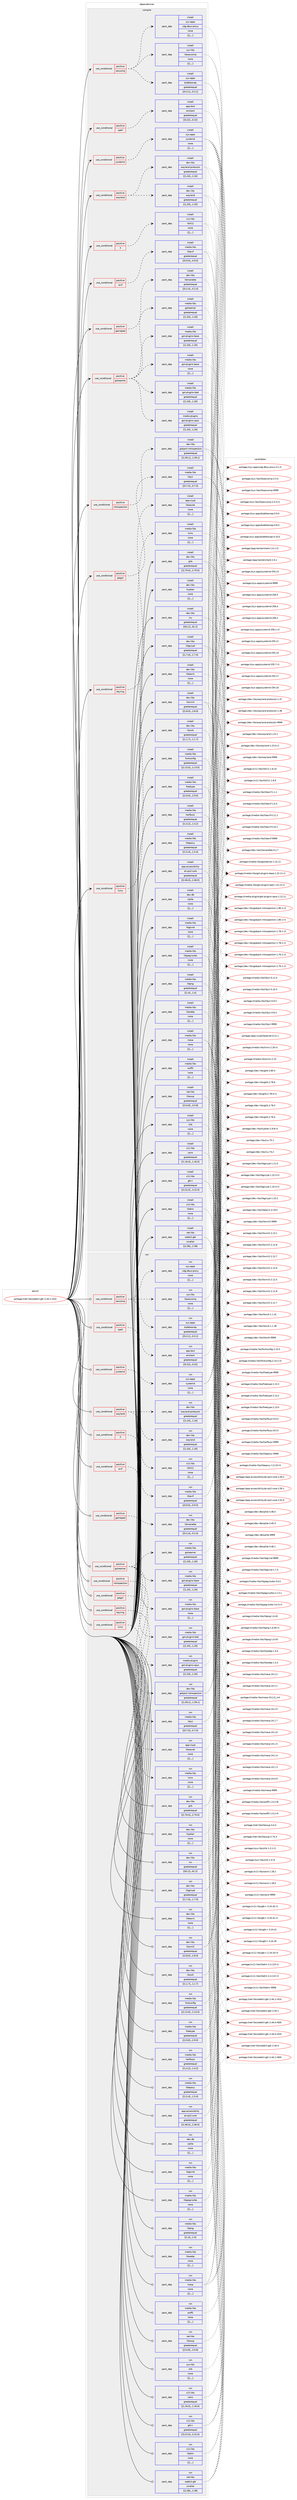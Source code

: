 digraph prolog {

# *************
# Graph options
# *************

newrank=true;
concentrate=true;
compound=true;
graph [rankdir=LR,fontname=Helvetica,fontsize=10,ranksep=1.5];#, ranksep=2.5, nodesep=0.2];
edge  [arrowhead=vee];
node  [fontname=Helvetica,fontsize=10];

# **********
# The ebuild
# **********

subgraph cluster_leftcol {
color=gray;
label=<<i>ebuild</i>>;
id [label="portage://net-libs/webkit-gtk-2.44.1-r410", color=red, width=4, href="../net-libs/webkit-gtk-2.44.1-r410.svg"];
}

# ****************
# The dependencies
# ****************

subgraph cluster_midcol {
color=gray;
label=<<i>dependencies</i>>;
subgraph cluster_compile {
fillcolor="#eeeeee";
style=filled;
label=<<i>compile</i>>;
subgraph cond99507 {
dependency381195 [label=<<TABLE BORDER="0" CELLBORDER="1" CELLSPACING="0" CELLPADDING="4"><TR><TD ROWSPAN="3" CELLPADDING="10">use_conditional</TD></TR><TR><TD>positive</TD></TR><TR><TD>X</TD></TR></TABLE>>, shape=none, color=red];
subgraph pack278872 {
dependency381196 [label=<<TABLE BORDER="0" CELLBORDER="1" CELLSPACING="0" CELLPADDING="4" WIDTH="220"><TR><TD ROWSPAN="6" CELLPADDING="30">pack_dep</TD></TR><TR><TD WIDTH="110">install</TD></TR><TR><TD>x11-libs</TD></TR><TR><TD>libX11</TD></TR><TR><TD>none</TD></TR><TR><TD>[[],,,,]</TD></TR></TABLE>>, shape=none, color=blue];
}
dependency381195:e -> dependency381196:w [weight=20,style="dashed",arrowhead="vee"];
}
id:e -> dependency381195:w [weight=20,style="solid",arrowhead="vee"];
subgraph cond99508 {
dependency381197 [label=<<TABLE BORDER="0" CELLBORDER="1" CELLSPACING="0" CELLPADDING="4"><TR><TD ROWSPAN="3" CELLPADDING="10">use_conditional</TD></TR><TR><TD>positive</TD></TR><TR><TD>avif</TD></TR></TABLE>>, shape=none, color=red];
subgraph pack278873 {
dependency381198 [label=<<TABLE BORDER="0" CELLBORDER="1" CELLSPACING="0" CELLPADDING="4" WIDTH="220"><TR><TD ROWSPAN="6" CELLPADDING="30">pack_dep</TD></TR><TR><TD WIDTH="110">install</TD></TR><TR><TD>media-libs</TD></TR><TR><TD>libavif</TD></TR><TR><TD>greaterequal</TD></TR><TR><TD>[[0,9,0],,,0.9.0]</TD></TR></TABLE>>, shape=none, color=blue];
}
dependency381197:e -> dependency381198:w [weight=20,style="dashed",arrowhead="vee"];
}
id:e -> dependency381197:w [weight=20,style="solid",arrowhead="vee"];
subgraph cond99509 {
dependency381199 [label=<<TABLE BORDER="0" CELLBORDER="1" CELLSPACING="0" CELLPADDING="4"><TR><TD ROWSPAN="3" CELLPADDING="10">use_conditional</TD></TR><TR><TD>positive</TD></TR><TR><TD>gamepad</TD></TR></TABLE>>, shape=none, color=red];
subgraph pack278874 {
dependency381200 [label=<<TABLE BORDER="0" CELLBORDER="1" CELLSPACING="0" CELLPADDING="4" WIDTH="220"><TR><TD ROWSPAN="6" CELLPADDING="30">pack_dep</TD></TR><TR><TD WIDTH="110">install</TD></TR><TR><TD>dev-libs</TD></TR><TR><TD>libmanette</TD></TR><TR><TD>greaterequal</TD></TR><TR><TD>[[0,2,4],,,0.2.4]</TD></TR></TABLE>>, shape=none, color=blue];
}
dependency381199:e -> dependency381200:w [weight=20,style="dashed",arrowhead="vee"];
}
id:e -> dependency381199:w [weight=20,style="solid",arrowhead="vee"];
subgraph cond99510 {
dependency381201 [label=<<TABLE BORDER="0" CELLBORDER="1" CELLSPACING="0" CELLPADDING="4"><TR><TD ROWSPAN="3" CELLPADDING="10">use_conditional</TD></TR><TR><TD>positive</TD></TR><TR><TD>gstreamer</TD></TR></TABLE>>, shape=none, color=red];
subgraph pack278875 {
dependency381202 [label=<<TABLE BORDER="0" CELLBORDER="1" CELLSPACING="0" CELLPADDING="4" WIDTH="220"><TR><TD ROWSPAN="6" CELLPADDING="30">pack_dep</TD></TR><TR><TD WIDTH="110">install</TD></TR><TR><TD>media-libs</TD></TR><TR><TD>gstreamer</TD></TR><TR><TD>greaterequal</TD></TR><TR><TD>[[1,20],,,1.20]</TD></TR></TABLE>>, shape=none, color=blue];
}
dependency381201:e -> dependency381202:w [weight=20,style="dashed",arrowhead="vee"];
subgraph pack278876 {
dependency381203 [label=<<TABLE BORDER="0" CELLBORDER="1" CELLSPACING="0" CELLPADDING="4" WIDTH="220"><TR><TD ROWSPAN="6" CELLPADDING="30">pack_dep</TD></TR><TR><TD WIDTH="110">install</TD></TR><TR><TD>media-libs</TD></TR><TR><TD>gst-plugins-base</TD></TR><TR><TD>greaterequal</TD></TR><TR><TD>[[1,20],,,1.20]</TD></TR></TABLE>>, shape=none, color=blue];
}
dependency381201:e -> dependency381203:w [weight=20,style="dashed",arrowhead="vee"];
subgraph pack278877 {
dependency381204 [label=<<TABLE BORDER="0" CELLBORDER="1" CELLSPACING="0" CELLPADDING="4" WIDTH="220"><TR><TD ROWSPAN="6" CELLPADDING="30">pack_dep</TD></TR><TR><TD WIDTH="110">install</TD></TR><TR><TD>media-libs</TD></TR><TR><TD>gst-plugins-base</TD></TR><TR><TD>none</TD></TR><TR><TD>[[],,,,]</TD></TR></TABLE>>, shape=none, color=blue];
}
dependency381201:e -> dependency381204:w [weight=20,style="dashed",arrowhead="vee"];
subgraph pack278878 {
dependency381205 [label=<<TABLE BORDER="0" CELLBORDER="1" CELLSPACING="0" CELLPADDING="4" WIDTH="220"><TR><TD ROWSPAN="6" CELLPADDING="30">pack_dep</TD></TR><TR><TD WIDTH="110">install</TD></TR><TR><TD>media-plugins</TD></TR><TR><TD>gst-plugins-opus</TD></TR><TR><TD>greaterequal</TD></TR><TR><TD>[[1,20],,,1.20]</TD></TR></TABLE>>, shape=none, color=blue];
}
dependency381201:e -> dependency381205:w [weight=20,style="dashed",arrowhead="vee"];
subgraph pack278879 {
dependency381206 [label=<<TABLE BORDER="0" CELLBORDER="1" CELLSPACING="0" CELLPADDING="4" WIDTH="220"><TR><TD ROWSPAN="6" CELLPADDING="30">pack_dep</TD></TR><TR><TD WIDTH="110">install</TD></TR><TR><TD>media-libs</TD></TR><TR><TD>gst-plugins-bad</TD></TR><TR><TD>greaterequal</TD></TR><TR><TD>[[1,20],,,1.20]</TD></TR></TABLE>>, shape=none, color=blue];
}
dependency381201:e -> dependency381206:w [weight=20,style="dashed",arrowhead="vee"];
}
id:e -> dependency381201:w [weight=20,style="solid",arrowhead="vee"];
subgraph cond99511 {
dependency381207 [label=<<TABLE BORDER="0" CELLBORDER="1" CELLSPACING="0" CELLPADDING="4"><TR><TD ROWSPAN="3" CELLPADDING="10">use_conditional</TD></TR><TR><TD>positive</TD></TR><TR><TD>introspection</TD></TR></TABLE>>, shape=none, color=red];
subgraph pack278880 {
dependency381208 [label=<<TABLE BORDER="0" CELLBORDER="1" CELLSPACING="0" CELLPADDING="4" WIDTH="220"><TR><TD ROWSPAN="6" CELLPADDING="30">pack_dep</TD></TR><TR><TD WIDTH="110">install</TD></TR><TR><TD>dev-libs</TD></TR><TR><TD>gobject-introspection</TD></TR><TR><TD>greaterequal</TD></TR><TR><TD>[[1,59,1],,,1.59.1]</TD></TR></TABLE>>, shape=none, color=blue];
}
dependency381207:e -> dependency381208:w [weight=20,style="dashed",arrowhead="vee"];
}
id:e -> dependency381207:w [weight=20,style="solid",arrowhead="vee"];
subgraph cond99512 {
dependency381209 [label=<<TABLE BORDER="0" CELLBORDER="1" CELLSPACING="0" CELLPADDING="4"><TR><TD ROWSPAN="3" CELLPADDING="10">use_conditional</TD></TR><TR><TD>positive</TD></TR><TR><TD>jpegxl</TD></TR></TABLE>>, shape=none, color=red];
subgraph pack278881 {
dependency381210 [label=<<TABLE BORDER="0" CELLBORDER="1" CELLSPACING="0" CELLPADDING="4" WIDTH="220"><TR><TD ROWSPAN="6" CELLPADDING="30">pack_dep</TD></TR><TR><TD WIDTH="110">install</TD></TR><TR><TD>media-libs</TD></TR><TR><TD>libjxl</TD></TR><TR><TD>greaterequal</TD></TR><TR><TD>[[0,7,0],,,0.7.0]</TD></TR></TABLE>>, shape=none, color=blue];
}
dependency381209:e -> dependency381210:w [weight=20,style="dashed",arrowhead="vee"];
}
id:e -> dependency381209:w [weight=20,style="solid",arrowhead="vee"];
subgraph cond99513 {
dependency381211 [label=<<TABLE BORDER="0" CELLBORDER="1" CELLSPACING="0" CELLPADDING="4"><TR><TD ROWSPAN="3" CELLPADDING="10">use_conditional</TD></TR><TR><TD>positive</TD></TR><TR><TD>keyring</TD></TR></TABLE>>, shape=none, color=red];
subgraph pack278882 {
dependency381212 [label=<<TABLE BORDER="0" CELLBORDER="1" CELLSPACING="0" CELLPADDING="4" WIDTH="220"><TR><TD ROWSPAN="6" CELLPADDING="30">pack_dep</TD></TR><TR><TD WIDTH="110">install</TD></TR><TR><TD>app-crypt</TD></TR><TR><TD>libsecret</TD></TR><TR><TD>none</TD></TR><TR><TD>[[],,,,]</TD></TR></TABLE>>, shape=none, color=blue];
}
dependency381211:e -> dependency381212:w [weight=20,style="dashed",arrowhead="vee"];
}
id:e -> dependency381211:w [weight=20,style="solid",arrowhead="vee"];
subgraph cond99514 {
dependency381213 [label=<<TABLE BORDER="0" CELLBORDER="1" CELLSPACING="0" CELLPADDING="4"><TR><TD ROWSPAN="3" CELLPADDING="10">use_conditional</TD></TR><TR><TD>positive</TD></TR><TR><TD>lcms</TD></TR></TABLE>>, shape=none, color=red];
subgraph pack278883 {
dependency381214 [label=<<TABLE BORDER="0" CELLBORDER="1" CELLSPACING="0" CELLPADDING="4" WIDTH="220"><TR><TD ROWSPAN="6" CELLPADDING="30">pack_dep</TD></TR><TR><TD WIDTH="110">install</TD></TR><TR><TD>media-libs</TD></TR><TR><TD>lcms</TD></TR><TR><TD>none</TD></TR><TR><TD>[[],,,,]</TD></TR></TABLE>>, shape=none, color=blue];
}
dependency381213:e -> dependency381214:w [weight=20,style="dashed",arrowhead="vee"];
}
id:e -> dependency381213:w [weight=20,style="solid",arrowhead="vee"];
subgraph cond99515 {
dependency381215 [label=<<TABLE BORDER="0" CELLBORDER="1" CELLSPACING="0" CELLPADDING="4"><TR><TD ROWSPAN="3" CELLPADDING="10">use_conditional</TD></TR><TR><TD>positive</TD></TR><TR><TD>seccomp</TD></TR></TABLE>>, shape=none, color=red];
subgraph pack278884 {
dependency381216 [label=<<TABLE BORDER="0" CELLBORDER="1" CELLSPACING="0" CELLPADDING="4" WIDTH="220"><TR><TD ROWSPAN="6" CELLPADDING="30">pack_dep</TD></TR><TR><TD WIDTH="110">install</TD></TR><TR><TD>sys-apps</TD></TR><TR><TD>bubblewrap</TD></TR><TR><TD>greaterequal</TD></TR><TR><TD>[[0,3,1],,,0.3.1]</TD></TR></TABLE>>, shape=none, color=blue];
}
dependency381215:e -> dependency381216:w [weight=20,style="dashed",arrowhead="vee"];
subgraph pack278885 {
dependency381217 [label=<<TABLE BORDER="0" CELLBORDER="1" CELLSPACING="0" CELLPADDING="4" WIDTH="220"><TR><TD ROWSPAN="6" CELLPADDING="30">pack_dep</TD></TR><TR><TD WIDTH="110">install</TD></TR><TR><TD>sys-libs</TD></TR><TR><TD>libseccomp</TD></TR><TR><TD>none</TD></TR><TR><TD>[[],,,,]</TD></TR></TABLE>>, shape=none, color=blue];
}
dependency381215:e -> dependency381217:w [weight=20,style="dashed",arrowhead="vee"];
subgraph pack278886 {
dependency381218 [label=<<TABLE BORDER="0" CELLBORDER="1" CELLSPACING="0" CELLPADDING="4" WIDTH="220"><TR><TD ROWSPAN="6" CELLPADDING="30">pack_dep</TD></TR><TR><TD WIDTH="110">install</TD></TR><TR><TD>sys-apps</TD></TR><TR><TD>xdg-dbus-proxy</TD></TR><TR><TD>none</TD></TR><TR><TD>[[],,,,]</TD></TR></TABLE>>, shape=none, color=blue];
}
dependency381215:e -> dependency381218:w [weight=20,style="dashed",arrowhead="vee"];
}
id:e -> dependency381215:w [weight=20,style="solid",arrowhead="vee"];
subgraph cond99516 {
dependency381219 [label=<<TABLE BORDER="0" CELLBORDER="1" CELLSPACING="0" CELLPADDING="4"><TR><TD ROWSPAN="3" CELLPADDING="10">use_conditional</TD></TR><TR><TD>positive</TD></TR><TR><TD>spell</TD></TR></TABLE>>, shape=none, color=red];
subgraph pack278887 {
dependency381220 [label=<<TABLE BORDER="0" CELLBORDER="1" CELLSPACING="0" CELLPADDING="4" WIDTH="220"><TR><TD ROWSPAN="6" CELLPADDING="30">pack_dep</TD></TR><TR><TD WIDTH="110">install</TD></TR><TR><TD>app-text</TD></TR><TR><TD>enchant</TD></TR><TR><TD>greaterequal</TD></TR><TR><TD>[[0,22],,,0.22]</TD></TR></TABLE>>, shape=none, color=blue];
}
dependency381219:e -> dependency381220:w [weight=20,style="dashed",arrowhead="vee"];
}
id:e -> dependency381219:w [weight=20,style="solid",arrowhead="vee"];
subgraph cond99517 {
dependency381221 [label=<<TABLE BORDER="0" CELLBORDER="1" CELLSPACING="0" CELLPADDING="4"><TR><TD ROWSPAN="3" CELLPADDING="10">use_conditional</TD></TR><TR><TD>positive</TD></TR><TR><TD>systemd</TD></TR></TABLE>>, shape=none, color=red];
subgraph pack278888 {
dependency381222 [label=<<TABLE BORDER="0" CELLBORDER="1" CELLSPACING="0" CELLPADDING="4" WIDTH="220"><TR><TD ROWSPAN="6" CELLPADDING="30">pack_dep</TD></TR><TR><TD WIDTH="110">install</TD></TR><TR><TD>sys-apps</TD></TR><TR><TD>systemd</TD></TR><TR><TD>none</TD></TR><TR><TD>[[],,,,]</TD></TR></TABLE>>, shape=none, color=blue];
}
dependency381221:e -> dependency381222:w [weight=20,style="dashed",arrowhead="vee"];
}
id:e -> dependency381221:w [weight=20,style="solid",arrowhead="vee"];
subgraph cond99518 {
dependency381223 [label=<<TABLE BORDER="0" CELLBORDER="1" CELLSPACING="0" CELLPADDING="4"><TR><TD ROWSPAN="3" CELLPADDING="10">use_conditional</TD></TR><TR><TD>positive</TD></TR><TR><TD>wayland</TD></TR></TABLE>>, shape=none, color=red];
subgraph pack278889 {
dependency381224 [label=<<TABLE BORDER="0" CELLBORDER="1" CELLSPACING="0" CELLPADDING="4" WIDTH="220"><TR><TD ROWSPAN="6" CELLPADDING="30">pack_dep</TD></TR><TR><TD WIDTH="110">install</TD></TR><TR><TD>dev-libs</TD></TR><TR><TD>wayland</TD></TR><TR><TD>greaterequal</TD></TR><TR><TD>[[1,20],,,1.20]</TD></TR></TABLE>>, shape=none, color=blue];
}
dependency381223:e -> dependency381224:w [weight=20,style="dashed",arrowhead="vee"];
subgraph pack278890 {
dependency381225 [label=<<TABLE BORDER="0" CELLBORDER="1" CELLSPACING="0" CELLPADDING="4" WIDTH="220"><TR><TD ROWSPAN="6" CELLPADDING="30">pack_dep</TD></TR><TR><TD WIDTH="110">install</TD></TR><TR><TD>dev-libs</TD></TR><TR><TD>wayland-protocols</TD></TR><TR><TD>greaterequal</TD></TR><TR><TD>[[1,24],,,1.24]</TD></TR></TABLE>>, shape=none, color=blue];
}
dependency381223:e -> dependency381225:w [weight=20,style="dashed",arrowhead="vee"];
}
id:e -> dependency381223:w [weight=20,style="solid",arrowhead="vee"];
subgraph pack278891 {
dependency381226 [label=<<TABLE BORDER="0" CELLBORDER="1" CELLSPACING="0" CELLPADDING="4" WIDTH="220"><TR><TD ROWSPAN="6" CELLPADDING="30">pack_dep</TD></TR><TR><TD WIDTH="110">install</TD></TR><TR><TD>app-accessibility</TD></TR><TR><TD>at-spi2-core</TD></TR><TR><TD>greaterequal</TD></TR><TR><TD>[[2,46,0],,,2.46.0]</TD></TR></TABLE>>, shape=none, color=blue];
}
id:e -> dependency381226:w [weight=20,style="solid",arrowhead="vee"];
subgraph pack278892 {
dependency381227 [label=<<TABLE BORDER="0" CELLBORDER="1" CELLSPACING="0" CELLPADDING="4" WIDTH="220"><TR><TD ROWSPAN="6" CELLPADDING="30">pack_dep</TD></TR><TR><TD WIDTH="110">install</TD></TR><TR><TD>dev-db</TD></TR><TR><TD>sqlite</TD></TR><TR><TD>none</TD></TR><TR><TD>[[],,,,]</TD></TR></TABLE>>, shape=none, color=blue];
}
id:e -> dependency381227:w [weight=20,style="solid",arrowhead="vee"];
subgraph pack278893 {
dependency381228 [label=<<TABLE BORDER="0" CELLBORDER="1" CELLSPACING="0" CELLPADDING="4" WIDTH="220"><TR><TD ROWSPAN="6" CELLPADDING="30">pack_dep</TD></TR><TR><TD WIDTH="110">install</TD></TR><TR><TD>dev-libs</TD></TR><TR><TD>glib</TD></TR><TR><TD>greaterequal</TD></TR><TR><TD>[[2,70,0],,,2.70.0]</TD></TR></TABLE>>, shape=none, color=blue];
}
id:e -> dependency381228:w [weight=20,style="solid",arrowhead="vee"];
subgraph pack278894 {
dependency381229 [label=<<TABLE BORDER="0" CELLBORDER="1" CELLSPACING="0" CELLPADDING="4" WIDTH="220"><TR><TD ROWSPAN="6" CELLPADDING="30">pack_dep</TD></TR><TR><TD WIDTH="110">install</TD></TR><TR><TD>dev-libs</TD></TR><TR><TD>hyphen</TD></TR><TR><TD>none</TD></TR><TR><TD>[[],,,,]</TD></TR></TABLE>>, shape=none, color=blue];
}
id:e -> dependency381229:w [weight=20,style="solid",arrowhead="vee"];
subgraph pack278895 {
dependency381230 [label=<<TABLE BORDER="0" CELLBORDER="1" CELLSPACING="0" CELLPADDING="4" WIDTH="220"><TR><TD ROWSPAN="6" CELLPADDING="30">pack_dep</TD></TR><TR><TD WIDTH="110">install</TD></TR><TR><TD>dev-libs</TD></TR><TR><TD>icu</TD></TR><TR><TD>greaterequal</TD></TR><TR><TD>[[61,2],,,61.2]</TD></TR></TABLE>>, shape=none, color=blue];
}
id:e -> dependency381230:w [weight=20,style="solid",arrowhead="vee"];
subgraph pack278896 {
dependency381231 [label=<<TABLE BORDER="0" CELLBORDER="1" CELLSPACING="0" CELLPADDING="4" WIDTH="220"><TR><TD ROWSPAN="6" CELLPADDING="30">pack_dep</TD></TR><TR><TD WIDTH="110">install</TD></TR><TR><TD>dev-libs</TD></TR><TR><TD>libgcrypt</TD></TR><TR><TD>greaterequal</TD></TR><TR><TD>[[1,7,0],,,1.7.0]</TD></TR></TABLE>>, shape=none, color=blue];
}
id:e -> dependency381231:w [weight=20,style="solid",arrowhead="vee"];
subgraph pack278897 {
dependency381232 [label=<<TABLE BORDER="0" CELLBORDER="1" CELLSPACING="0" CELLPADDING="4" WIDTH="220"><TR><TD ROWSPAN="6" CELLPADDING="30">pack_dep</TD></TR><TR><TD WIDTH="110">install</TD></TR><TR><TD>dev-libs</TD></TR><TR><TD>libtasn1</TD></TR><TR><TD>none</TD></TR><TR><TD>[[],,,,]</TD></TR></TABLE>>, shape=none, color=blue];
}
id:e -> dependency381232:w [weight=20,style="solid",arrowhead="vee"];
subgraph pack278898 {
dependency381233 [label=<<TABLE BORDER="0" CELLBORDER="1" CELLSPACING="0" CELLPADDING="4" WIDTH="220"><TR><TD ROWSPAN="6" CELLPADDING="30">pack_dep</TD></TR><TR><TD WIDTH="110">install</TD></TR><TR><TD>dev-libs</TD></TR><TR><TD>libxml2</TD></TR><TR><TD>greaterequal</TD></TR><TR><TD>[[2,8,0],,,2.8.0]</TD></TR></TABLE>>, shape=none, color=blue];
}
id:e -> dependency381233:w [weight=20,style="solid",arrowhead="vee"];
subgraph pack278899 {
dependency381234 [label=<<TABLE BORDER="0" CELLBORDER="1" CELLSPACING="0" CELLPADDING="4" WIDTH="220"><TR><TD ROWSPAN="6" CELLPADDING="30">pack_dep</TD></TR><TR><TD WIDTH="110">install</TD></TR><TR><TD>dev-libs</TD></TR><TR><TD>libxslt</TD></TR><TR><TD>greaterequal</TD></TR><TR><TD>[[1,1,7],,,1.1.7]</TD></TR></TABLE>>, shape=none, color=blue];
}
id:e -> dependency381234:w [weight=20,style="solid",arrowhead="vee"];
subgraph pack278900 {
dependency381235 [label=<<TABLE BORDER="0" CELLBORDER="1" CELLSPACING="0" CELLPADDING="4" WIDTH="220"><TR><TD ROWSPAN="6" CELLPADDING="30">pack_dep</TD></TR><TR><TD WIDTH="110">install</TD></TR><TR><TD>media-libs</TD></TR><TR><TD>fontconfig</TD></TR><TR><TD>greaterequal</TD></TR><TR><TD>[[2,13,0],,,2.13.0]</TD></TR></TABLE>>, shape=none, color=blue];
}
id:e -> dependency381235:w [weight=20,style="solid",arrowhead="vee"];
subgraph pack278901 {
dependency381236 [label=<<TABLE BORDER="0" CELLBORDER="1" CELLSPACING="0" CELLPADDING="4" WIDTH="220"><TR><TD ROWSPAN="6" CELLPADDING="30">pack_dep</TD></TR><TR><TD WIDTH="110">install</TD></TR><TR><TD>media-libs</TD></TR><TR><TD>freetype</TD></TR><TR><TD>greaterequal</TD></TR><TR><TD>[[2,9,0],,,2.9.0]</TD></TR></TABLE>>, shape=none, color=blue];
}
id:e -> dependency381236:w [weight=20,style="solid",arrowhead="vee"];
subgraph pack278902 {
dependency381237 [label=<<TABLE BORDER="0" CELLBORDER="1" CELLSPACING="0" CELLPADDING="4" WIDTH="220"><TR><TD ROWSPAN="6" CELLPADDING="30">pack_dep</TD></TR><TR><TD WIDTH="110">install</TD></TR><TR><TD>media-libs</TD></TR><TR><TD>harfbuzz</TD></TR><TR><TD>greaterequal</TD></TR><TR><TD>[[1,4,2],,,1.4.2]</TD></TR></TABLE>>, shape=none, color=blue];
}
id:e -> dependency381237:w [weight=20,style="solid",arrowhead="vee"];
subgraph pack278903 {
dependency381238 [label=<<TABLE BORDER="0" CELLBORDER="1" CELLSPACING="0" CELLPADDING="4" WIDTH="220"><TR><TD ROWSPAN="6" CELLPADDING="30">pack_dep</TD></TR><TR><TD WIDTH="110">install</TD></TR><TR><TD>media-libs</TD></TR><TR><TD>libepoxy</TD></TR><TR><TD>greaterequal</TD></TR><TR><TD>[[1,5,4],,,1.5.4]</TD></TR></TABLE>>, shape=none, color=blue];
}
id:e -> dependency381238:w [weight=20,style="solid",arrowhead="vee"];
subgraph pack278904 {
dependency381239 [label=<<TABLE BORDER="0" CELLBORDER="1" CELLSPACING="0" CELLPADDING="4" WIDTH="220"><TR><TD ROWSPAN="6" CELLPADDING="30">pack_dep</TD></TR><TR><TD WIDTH="110">install</TD></TR><TR><TD>media-libs</TD></TR><TR><TD>libglvnd</TD></TR><TR><TD>none</TD></TR><TR><TD>[[],,,,]</TD></TR></TABLE>>, shape=none, color=blue];
}
id:e -> dependency381239:w [weight=20,style="solid",arrowhead="vee"];
subgraph pack278905 {
dependency381240 [label=<<TABLE BORDER="0" CELLBORDER="1" CELLSPACING="0" CELLPADDING="4" WIDTH="220"><TR><TD ROWSPAN="6" CELLPADDING="30">pack_dep</TD></TR><TR><TD WIDTH="110">install</TD></TR><TR><TD>media-libs</TD></TR><TR><TD>libjpeg-turbo</TD></TR><TR><TD>none</TD></TR><TR><TD>[[],,,,]</TD></TR></TABLE>>, shape=none, color=blue];
}
id:e -> dependency381240:w [weight=20,style="solid",arrowhead="vee"];
subgraph pack278906 {
dependency381241 [label=<<TABLE BORDER="0" CELLBORDER="1" CELLSPACING="0" CELLPADDING="4" WIDTH="220"><TR><TD ROWSPAN="6" CELLPADDING="30">pack_dep</TD></TR><TR><TD WIDTH="110">install</TD></TR><TR><TD>media-libs</TD></TR><TR><TD>libpng</TD></TR><TR><TD>greaterequal</TD></TR><TR><TD>[[1,4],,,1.4]</TD></TR></TABLE>>, shape=none, color=blue];
}
id:e -> dependency381241:w [weight=20,style="solid",arrowhead="vee"];
subgraph pack278907 {
dependency381242 [label=<<TABLE BORDER="0" CELLBORDER="1" CELLSPACING="0" CELLPADDING="4" WIDTH="220"><TR><TD ROWSPAN="6" CELLPADDING="30">pack_dep</TD></TR><TR><TD WIDTH="110">install</TD></TR><TR><TD>media-libs</TD></TR><TR><TD>libwebp</TD></TR><TR><TD>none</TD></TR><TR><TD>[[],,,,]</TD></TR></TABLE>>, shape=none, color=blue];
}
id:e -> dependency381242:w [weight=20,style="solid",arrowhead="vee"];
subgraph pack278908 {
dependency381243 [label=<<TABLE BORDER="0" CELLBORDER="1" CELLSPACING="0" CELLPADDING="4" WIDTH="220"><TR><TD ROWSPAN="6" CELLPADDING="30">pack_dep</TD></TR><TR><TD WIDTH="110">install</TD></TR><TR><TD>media-libs</TD></TR><TR><TD>mesa</TD></TR><TR><TD>none</TD></TR><TR><TD>[[],,,,]</TD></TR></TABLE>>, shape=none, color=blue];
}
id:e -> dependency381243:w [weight=20,style="solid",arrowhead="vee"];
subgraph pack278909 {
dependency381244 [label=<<TABLE BORDER="0" CELLBORDER="1" CELLSPACING="0" CELLPADDING="4" WIDTH="220"><TR><TD ROWSPAN="6" CELLPADDING="30">pack_dep</TD></TR><TR><TD WIDTH="110">install</TD></TR><TR><TD>media-libs</TD></TR><TR><TD>woff2</TD></TR><TR><TD>none</TD></TR><TR><TD>[[],,,,]</TD></TR></TABLE>>, shape=none, color=blue];
}
id:e -> dependency381244:w [weight=20,style="solid",arrowhead="vee"];
subgraph pack278910 {
dependency381245 [label=<<TABLE BORDER="0" CELLBORDER="1" CELLSPACING="0" CELLPADDING="4" WIDTH="220"><TR><TD ROWSPAN="6" CELLPADDING="30">pack_dep</TD></TR><TR><TD WIDTH="110">install</TD></TR><TR><TD>net-libs</TD></TR><TR><TD>libsoup</TD></TR><TR><TD>greaterequal</TD></TR><TR><TD>[[3,0,8],,,3.0.8]</TD></TR></TABLE>>, shape=none, color=blue];
}
id:e -> dependency381245:w [weight=20,style="solid",arrowhead="vee"];
subgraph pack278911 {
dependency381246 [label=<<TABLE BORDER="0" CELLBORDER="1" CELLSPACING="0" CELLPADDING="4" WIDTH="220"><TR><TD ROWSPAN="6" CELLPADDING="30">pack_dep</TD></TR><TR><TD WIDTH="110">install</TD></TR><TR><TD>sys-libs</TD></TR><TR><TD>zlib</TD></TR><TR><TD>none</TD></TR><TR><TD>[[],,,,]</TD></TR></TABLE>>, shape=none, color=blue];
}
id:e -> dependency381246:w [weight=20,style="solid",arrowhead="vee"];
subgraph pack278912 {
dependency381247 [label=<<TABLE BORDER="0" CELLBORDER="1" CELLSPACING="0" CELLPADDING="4" WIDTH="220"><TR><TD ROWSPAN="6" CELLPADDING="30">pack_dep</TD></TR><TR><TD WIDTH="110">install</TD></TR><TR><TD>x11-libs</TD></TR><TR><TD>cairo</TD></TR><TR><TD>greaterequal</TD></TR><TR><TD>[[1,16,0],,,1.16.0]</TD></TR></TABLE>>, shape=none, color=blue];
}
id:e -> dependency381247:w [weight=20,style="solid",arrowhead="vee"];
subgraph pack278913 {
dependency381248 [label=<<TABLE BORDER="0" CELLBORDER="1" CELLSPACING="0" CELLPADDING="4" WIDTH="220"><TR><TD ROWSPAN="6" CELLPADDING="30">pack_dep</TD></TR><TR><TD WIDTH="110">install</TD></TR><TR><TD>x11-libs</TD></TR><TR><TD>gtk+</TD></TR><TR><TD>greaterequal</TD></TR><TR><TD>[[3,22,0],,,3.22.0]</TD></TR></TABLE>>, shape=none, color=blue];
}
id:e -> dependency381248:w [weight=20,style="solid",arrowhead="vee"];
subgraph pack278914 {
dependency381249 [label=<<TABLE BORDER="0" CELLBORDER="1" CELLSPACING="0" CELLPADDING="4" WIDTH="220"><TR><TD ROWSPAN="6" CELLPADDING="30">pack_dep</TD></TR><TR><TD WIDTH="110">install</TD></TR><TR><TD>x11-libs</TD></TR><TR><TD>libdrm</TD></TR><TR><TD>none</TD></TR><TR><TD>[[],,,,]</TD></TR></TABLE>>, shape=none, color=blue];
}
id:e -> dependency381249:w [weight=20,style="solid",arrowhead="vee"];
subgraph pack278915 {
dependency381250 [label=<<TABLE BORDER="0" CELLBORDER="1" CELLSPACING="0" CELLPADDING="4" WIDTH="220"><TR><TD ROWSPAN="6" CELLPADDING="30">pack_dep</TD></TR><TR><TD WIDTH="110">install</TD></TR><TR><TD>net-libs</TD></TR><TR><TD>webkit-gtk</TD></TR><TR><TD>smaller</TD></TR><TR><TD>[[2,38],,,2.38]</TD></TR></TABLE>>, shape=none, color=blue];
}
id:e -> dependency381250:w [weight=20,style="solid",arrowhead="vee"];
}
subgraph cluster_compileandrun {
fillcolor="#eeeeee";
style=filled;
label=<<i>compile and run</i>>;
}
subgraph cluster_run {
fillcolor="#eeeeee";
style=filled;
label=<<i>run</i>>;
subgraph cond99519 {
dependency381251 [label=<<TABLE BORDER="0" CELLBORDER="1" CELLSPACING="0" CELLPADDING="4"><TR><TD ROWSPAN="3" CELLPADDING="10">use_conditional</TD></TR><TR><TD>positive</TD></TR><TR><TD>X</TD></TR></TABLE>>, shape=none, color=red];
subgraph pack278916 {
dependency381252 [label=<<TABLE BORDER="0" CELLBORDER="1" CELLSPACING="0" CELLPADDING="4" WIDTH="220"><TR><TD ROWSPAN="6" CELLPADDING="30">pack_dep</TD></TR><TR><TD WIDTH="110">run</TD></TR><TR><TD>x11-libs</TD></TR><TR><TD>libX11</TD></TR><TR><TD>none</TD></TR><TR><TD>[[],,,,]</TD></TR></TABLE>>, shape=none, color=blue];
}
dependency381251:e -> dependency381252:w [weight=20,style="dashed",arrowhead="vee"];
}
id:e -> dependency381251:w [weight=20,style="solid",arrowhead="odot"];
subgraph cond99520 {
dependency381253 [label=<<TABLE BORDER="0" CELLBORDER="1" CELLSPACING="0" CELLPADDING="4"><TR><TD ROWSPAN="3" CELLPADDING="10">use_conditional</TD></TR><TR><TD>positive</TD></TR><TR><TD>avif</TD></TR></TABLE>>, shape=none, color=red];
subgraph pack278917 {
dependency381254 [label=<<TABLE BORDER="0" CELLBORDER="1" CELLSPACING="0" CELLPADDING="4" WIDTH="220"><TR><TD ROWSPAN="6" CELLPADDING="30">pack_dep</TD></TR><TR><TD WIDTH="110">run</TD></TR><TR><TD>media-libs</TD></TR><TR><TD>libavif</TD></TR><TR><TD>greaterequal</TD></TR><TR><TD>[[0,9,0],,,0.9.0]</TD></TR></TABLE>>, shape=none, color=blue];
}
dependency381253:e -> dependency381254:w [weight=20,style="dashed",arrowhead="vee"];
}
id:e -> dependency381253:w [weight=20,style="solid",arrowhead="odot"];
subgraph cond99521 {
dependency381255 [label=<<TABLE BORDER="0" CELLBORDER="1" CELLSPACING="0" CELLPADDING="4"><TR><TD ROWSPAN="3" CELLPADDING="10">use_conditional</TD></TR><TR><TD>positive</TD></TR><TR><TD>gamepad</TD></TR></TABLE>>, shape=none, color=red];
subgraph pack278918 {
dependency381256 [label=<<TABLE BORDER="0" CELLBORDER="1" CELLSPACING="0" CELLPADDING="4" WIDTH="220"><TR><TD ROWSPAN="6" CELLPADDING="30">pack_dep</TD></TR><TR><TD WIDTH="110">run</TD></TR><TR><TD>dev-libs</TD></TR><TR><TD>libmanette</TD></TR><TR><TD>greaterequal</TD></TR><TR><TD>[[0,2,4],,,0.2.4]</TD></TR></TABLE>>, shape=none, color=blue];
}
dependency381255:e -> dependency381256:w [weight=20,style="dashed",arrowhead="vee"];
}
id:e -> dependency381255:w [weight=20,style="solid",arrowhead="odot"];
subgraph cond99522 {
dependency381257 [label=<<TABLE BORDER="0" CELLBORDER="1" CELLSPACING="0" CELLPADDING="4"><TR><TD ROWSPAN="3" CELLPADDING="10">use_conditional</TD></TR><TR><TD>positive</TD></TR><TR><TD>gstreamer</TD></TR></TABLE>>, shape=none, color=red];
subgraph pack278919 {
dependency381258 [label=<<TABLE BORDER="0" CELLBORDER="1" CELLSPACING="0" CELLPADDING="4" WIDTH="220"><TR><TD ROWSPAN="6" CELLPADDING="30">pack_dep</TD></TR><TR><TD WIDTH="110">run</TD></TR><TR><TD>media-libs</TD></TR><TR><TD>gstreamer</TD></TR><TR><TD>greaterequal</TD></TR><TR><TD>[[1,20],,,1.20]</TD></TR></TABLE>>, shape=none, color=blue];
}
dependency381257:e -> dependency381258:w [weight=20,style="dashed",arrowhead="vee"];
subgraph pack278920 {
dependency381259 [label=<<TABLE BORDER="0" CELLBORDER="1" CELLSPACING="0" CELLPADDING="4" WIDTH="220"><TR><TD ROWSPAN="6" CELLPADDING="30">pack_dep</TD></TR><TR><TD WIDTH="110">run</TD></TR><TR><TD>media-libs</TD></TR><TR><TD>gst-plugins-base</TD></TR><TR><TD>greaterequal</TD></TR><TR><TD>[[1,20],,,1.20]</TD></TR></TABLE>>, shape=none, color=blue];
}
dependency381257:e -> dependency381259:w [weight=20,style="dashed",arrowhead="vee"];
subgraph pack278921 {
dependency381260 [label=<<TABLE BORDER="0" CELLBORDER="1" CELLSPACING="0" CELLPADDING="4" WIDTH="220"><TR><TD ROWSPAN="6" CELLPADDING="30">pack_dep</TD></TR><TR><TD WIDTH="110">run</TD></TR><TR><TD>media-libs</TD></TR><TR><TD>gst-plugins-base</TD></TR><TR><TD>none</TD></TR><TR><TD>[[],,,,]</TD></TR></TABLE>>, shape=none, color=blue];
}
dependency381257:e -> dependency381260:w [weight=20,style="dashed",arrowhead="vee"];
subgraph pack278922 {
dependency381261 [label=<<TABLE BORDER="0" CELLBORDER="1" CELLSPACING="0" CELLPADDING="4" WIDTH="220"><TR><TD ROWSPAN="6" CELLPADDING="30">pack_dep</TD></TR><TR><TD WIDTH="110">run</TD></TR><TR><TD>media-plugins</TD></TR><TR><TD>gst-plugins-opus</TD></TR><TR><TD>greaterequal</TD></TR><TR><TD>[[1,20],,,1.20]</TD></TR></TABLE>>, shape=none, color=blue];
}
dependency381257:e -> dependency381261:w [weight=20,style="dashed",arrowhead="vee"];
subgraph pack278923 {
dependency381262 [label=<<TABLE BORDER="0" CELLBORDER="1" CELLSPACING="0" CELLPADDING="4" WIDTH="220"><TR><TD ROWSPAN="6" CELLPADDING="30">pack_dep</TD></TR><TR><TD WIDTH="110">run</TD></TR><TR><TD>media-libs</TD></TR><TR><TD>gst-plugins-bad</TD></TR><TR><TD>greaterequal</TD></TR><TR><TD>[[1,20],,,1.20]</TD></TR></TABLE>>, shape=none, color=blue];
}
dependency381257:e -> dependency381262:w [weight=20,style="dashed",arrowhead="vee"];
}
id:e -> dependency381257:w [weight=20,style="solid",arrowhead="odot"];
subgraph cond99523 {
dependency381263 [label=<<TABLE BORDER="0" CELLBORDER="1" CELLSPACING="0" CELLPADDING="4"><TR><TD ROWSPAN="3" CELLPADDING="10">use_conditional</TD></TR><TR><TD>positive</TD></TR><TR><TD>introspection</TD></TR></TABLE>>, shape=none, color=red];
subgraph pack278924 {
dependency381264 [label=<<TABLE BORDER="0" CELLBORDER="1" CELLSPACING="0" CELLPADDING="4" WIDTH="220"><TR><TD ROWSPAN="6" CELLPADDING="30">pack_dep</TD></TR><TR><TD WIDTH="110">run</TD></TR><TR><TD>dev-libs</TD></TR><TR><TD>gobject-introspection</TD></TR><TR><TD>greaterequal</TD></TR><TR><TD>[[1,59,1],,,1.59.1]</TD></TR></TABLE>>, shape=none, color=blue];
}
dependency381263:e -> dependency381264:w [weight=20,style="dashed",arrowhead="vee"];
}
id:e -> dependency381263:w [weight=20,style="solid",arrowhead="odot"];
subgraph cond99524 {
dependency381265 [label=<<TABLE BORDER="0" CELLBORDER="1" CELLSPACING="0" CELLPADDING="4"><TR><TD ROWSPAN="3" CELLPADDING="10">use_conditional</TD></TR><TR><TD>positive</TD></TR><TR><TD>jpegxl</TD></TR></TABLE>>, shape=none, color=red];
subgraph pack278925 {
dependency381266 [label=<<TABLE BORDER="0" CELLBORDER="1" CELLSPACING="0" CELLPADDING="4" WIDTH="220"><TR><TD ROWSPAN="6" CELLPADDING="30">pack_dep</TD></TR><TR><TD WIDTH="110">run</TD></TR><TR><TD>media-libs</TD></TR><TR><TD>libjxl</TD></TR><TR><TD>greaterequal</TD></TR><TR><TD>[[0,7,0],,,0.7.0]</TD></TR></TABLE>>, shape=none, color=blue];
}
dependency381265:e -> dependency381266:w [weight=20,style="dashed",arrowhead="vee"];
}
id:e -> dependency381265:w [weight=20,style="solid",arrowhead="odot"];
subgraph cond99525 {
dependency381267 [label=<<TABLE BORDER="0" CELLBORDER="1" CELLSPACING="0" CELLPADDING="4"><TR><TD ROWSPAN="3" CELLPADDING="10">use_conditional</TD></TR><TR><TD>positive</TD></TR><TR><TD>keyring</TD></TR></TABLE>>, shape=none, color=red];
subgraph pack278926 {
dependency381268 [label=<<TABLE BORDER="0" CELLBORDER="1" CELLSPACING="0" CELLPADDING="4" WIDTH="220"><TR><TD ROWSPAN="6" CELLPADDING="30">pack_dep</TD></TR><TR><TD WIDTH="110">run</TD></TR><TR><TD>app-crypt</TD></TR><TR><TD>libsecret</TD></TR><TR><TD>none</TD></TR><TR><TD>[[],,,,]</TD></TR></TABLE>>, shape=none, color=blue];
}
dependency381267:e -> dependency381268:w [weight=20,style="dashed",arrowhead="vee"];
}
id:e -> dependency381267:w [weight=20,style="solid",arrowhead="odot"];
subgraph cond99526 {
dependency381269 [label=<<TABLE BORDER="0" CELLBORDER="1" CELLSPACING="0" CELLPADDING="4"><TR><TD ROWSPAN="3" CELLPADDING="10">use_conditional</TD></TR><TR><TD>positive</TD></TR><TR><TD>lcms</TD></TR></TABLE>>, shape=none, color=red];
subgraph pack278927 {
dependency381270 [label=<<TABLE BORDER="0" CELLBORDER="1" CELLSPACING="0" CELLPADDING="4" WIDTH="220"><TR><TD ROWSPAN="6" CELLPADDING="30">pack_dep</TD></TR><TR><TD WIDTH="110">run</TD></TR><TR><TD>media-libs</TD></TR><TR><TD>lcms</TD></TR><TR><TD>none</TD></TR><TR><TD>[[],,,,]</TD></TR></TABLE>>, shape=none, color=blue];
}
dependency381269:e -> dependency381270:w [weight=20,style="dashed",arrowhead="vee"];
}
id:e -> dependency381269:w [weight=20,style="solid",arrowhead="odot"];
subgraph cond99527 {
dependency381271 [label=<<TABLE BORDER="0" CELLBORDER="1" CELLSPACING="0" CELLPADDING="4"><TR><TD ROWSPAN="3" CELLPADDING="10">use_conditional</TD></TR><TR><TD>positive</TD></TR><TR><TD>seccomp</TD></TR></TABLE>>, shape=none, color=red];
subgraph pack278928 {
dependency381272 [label=<<TABLE BORDER="0" CELLBORDER="1" CELLSPACING="0" CELLPADDING="4" WIDTH="220"><TR><TD ROWSPAN="6" CELLPADDING="30">pack_dep</TD></TR><TR><TD WIDTH="110">run</TD></TR><TR><TD>sys-apps</TD></TR><TR><TD>bubblewrap</TD></TR><TR><TD>greaterequal</TD></TR><TR><TD>[[0,3,1],,,0.3.1]</TD></TR></TABLE>>, shape=none, color=blue];
}
dependency381271:e -> dependency381272:w [weight=20,style="dashed",arrowhead="vee"];
subgraph pack278929 {
dependency381273 [label=<<TABLE BORDER="0" CELLBORDER="1" CELLSPACING="0" CELLPADDING="4" WIDTH="220"><TR><TD ROWSPAN="6" CELLPADDING="30">pack_dep</TD></TR><TR><TD WIDTH="110">run</TD></TR><TR><TD>sys-libs</TD></TR><TR><TD>libseccomp</TD></TR><TR><TD>none</TD></TR><TR><TD>[[],,,,]</TD></TR></TABLE>>, shape=none, color=blue];
}
dependency381271:e -> dependency381273:w [weight=20,style="dashed",arrowhead="vee"];
subgraph pack278930 {
dependency381274 [label=<<TABLE BORDER="0" CELLBORDER="1" CELLSPACING="0" CELLPADDING="4" WIDTH="220"><TR><TD ROWSPAN="6" CELLPADDING="30">pack_dep</TD></TR><TR><TD WIDTH="110">run</TD></TR><TR><TD>sys-apps</TD></TR><TR><TD>xdg-dbus-proxy</TD></TR><TR><TD>none</TD></TR><TR><TD>[[],,,,]</TD></TR></TABLE>>, shape=none, color=blue];
}
dependency381271:e -> dependency381274:w [weight=20,style="dashed",arrowhead="vee"];
}
id:e -> dependency381271:w [weight=20,style="solid",arrowhead="odot"];
subgraph cond99528 {
dependency381275 [label=<<TABLE BORDER="0" CELLBORDER="1" CELLSPACING="0" CELLPADDING="4"><TR><TD ROWSPAN="3" CELLPADDING="10">use_conditional</TD></TR><TR><TD>positive</TD></TR><TR><TD>spell</TD></TR></TABLE>>, shape=none, color=red];
subgraph pack278931 {
dependency381276 [label=<<TABLE BORDER="0" CELLBORDER="1" CELLSPACING="0" CELLPADDING="4" WIDTH="220"><TR><TD ROWSPAN="6" CELLPADDING="30">pack_dep</TD></TR><TR><TD WIDTH="110">run</TD></TR><TR><TD>app-text</TD></TR><TR><TD>enchant</TD></TR><TR><TD>greaterequal</TD></TR><TR><TD>[[0,22],,,0.22]</TD></TR></TABLE>>, shape=none, color=blue];
}
dependency381275:e -> dependency381276:w [weight=20,style="dashed",arrowhead="vee"];
}
id:e -> dependency381275:w [weight=20,style="solid",arrowhead="odot"];
subgraph cond99529 {
dependency381277 [label=<<TABLE BORDER="0" CELLBORDER="1" CELLSPACING="0" CELLPADDING="4"><TR><TD ROWSPAN="3" CELLPADDING="10">use_conditional</TD></TR><TR><TD>positive</TD></TR><TR><TD>systemd</TD></TR></TABLE>>, shape=none, color=red];
subgraph pack278932 {
dependency381278 [label=<<TABLE BORDER="0" CELLBORDER="1" CELLSPACING="0" CELLPADDING="4" WIDTH="220"><TR><TD ROWSPAN="6" CELLPADDING="30">pack_dep</TD></TR><TR><TD WIDTH="110">run</TD></TR><TR><TD>sys-apps</TD></TR><TR><TD>systemd</TD></TR><TR><TD>none</TD></TR><TR><TD>[[],,,,]</TD></TR></TABLE>>, shape=none, color=blue];
}
dependency381277:e -> dependency381278:w [weight=20,style="dashed",arrowhead="vee"];
}
id:e -> dependency381277:w [weight=20,style="solid",arrowhead="odot"];
subgraph cond99530 {
dependency381279 [label=<<TABLE BORDER="0" CELLBORDER="1" CELLSPACING="0" CELLPADDING="4"><TR><TD ROWSPAN="3" CELLPADDING="10">use_conditional</TD></TR><TR><TD>positive</TD></TR><TR><TD>wayland</TD></TR></TABLE>>, shape=none, color=red];
subgraph pack278933 {
dependency381280 [label=<<TABLE BORDER="0" CELLBORDER="1" CELLSPACING="0" CELLPADDING="4" WIDTH="220"><TR><TD ROWSPAN="6" CELLPADDING="30">pack_dep</TD></TR><TR><TD WIDTH="110">run</TD></TR><TR><TD>dev-libs</TD></TR><TR><TD>wayland</TD></TR><TR><TD>greaterequal</TD></TR><TR><TD>[[1,20],,,1.20]</TD></TR></TABLE>>, shape=none, color=blue];
}
dependency381279:e -> dependency381280:w [weight=20,style="dashed",arrowhead="vee"];
subgraph pack278934 {
dependency381281 [label=<<TABLE BORDER="0" CELLBORDER="1" CELLSPACING="0" CELLPADDING="4" WIDTH="220"><TR><TD ROWSPAN="6" CELLPADDING="30">pack_dep</TD></TR><TR><TD WIDTH="110">run</TD></TR><TR><TD>dev-libs</TD></TR><TR><TD>wayland-protocols</TD></TR><TR><TD>greaterequal</TD></TR><TR><TD>[[1,24],,,1.24]</TD></TR></TABLE>>, shape=none, color=blue];
}
dependency381279:e -> dependency381281:w [weight=20,style="dashed",arrowhead="vee"];
}
id:e -> dependency381279:w [weight=20,style="solid",arrowhead="odot"];
subgraph pack278935 {
dependency381282 [label=<<TABLE BORDER="0" CELLBORDER="1" CELLSPACING="0" CELLPADDING="4" WIDTH="220"><TR><TD ROWSPAN="6" CELLPADDING="30">pack_dep</TD></TR><TR><TD WIDTH="110">run</TD></TR><TR><TD>app-accessibility</TD></TR><TR><TD>at-spi2-core</TD></TR><TR><TD>greaterequal</TD></TR><TR><TD>[[2,46,0],,,2.46.0]</TD></TR></TABLE>>, shape=none, color=blue];
}
id:e -> dependency381282:w [weight=20,style="solid",arrowhead="odot"];
subgraph pack278936 {
dependency381283 [label=<<TABLE BORDER="0" CELLBORDER="1" CELLSPACING="0" CELLPADDING="4" WIDTH="220"><TR><TD ROWSPAN="6" CELLPADDING="30">pack_dep</TD></TR><TR><TD WIDTH="110">run</TD></TR><TR><TD>dev-db</TD></TR><TR><TD>sqlite</TD></TR><TR><TD>none</TD></TR><TR><TD>[[],,,,]</TD></TR></TABLE>>, shape=none, color=blue];
}
id:e -> dependency381283:w [weight=20,style="solid",arrowhead="odot"];
subgraph pack278937 {
dependency381284 [label=<<TABLE BORDER="0" CELLBORDER="1" CELLSPACING="0" CELLPADDING="4" WIDTH="220"><TR><TD ROWSPAN="6" CELLPADDING="30">pack_dep</TD></TR><TR><TD WIDTH="110">run</TD></TR><TR><TD>dev-libs</TD></TR><TR><TD>glib</TD></TR><TR><TD>greaterequal</TD></TR><TR><TD>[[2,70,0],,,2.70.0]</TD></TR></TABLE>>, shape=none, color=blue];
}
id:e -> dependency381284:w [weight=20,style="solid",arrowhead="odot"];
subgraph pack278938 {
dependency381285 [label=<<TABLE BORDER="0" CELLBORDER="1" CELLSPACING="0" CELLPADDING="4" WIDTH="220"><TR><TD ROWSPAN="6" CELLPADDING="30">pack_dep</TD></TR><TR><TD WIDTH="110">run</TD></TR><TR><TD>dev-libs</TD></TR><TR><TD>hyphen</TD></TR><TR><TD>none</TD></TR><TR><TD>[[],,,,]</TD></TR></TABLE>>, shape=none, color=blue];
}
id:e -> dependency381285:w [weight=20,style="solid",arrowhead="odot"];
subgraph pack278939 {
dependency381286 [label=<<TABLE BORDER="0" CELLBORDER="1" CELLSPACING="0" CELLPADDING="4" WIDTH="220"><TR><TD ROWSPAN="6" CELLPADDING="30">pack_dep</TD></TR><TR><TD WIDTH="110">run</TD></TR><TR><TD>dev-libs</TD></TR><TR><TD>icu</TD></TR><TR><TD>greaterequal</TD></TR><TR><TD>[[61,2],,,61.2]</TD></TR></TABLE>>, shape=none, color=blue];
}
id:e -> dependency381286:w [weight=20,style="solid",arrowhead="odot"];
subgraph pack278940 {
dependency381287 [label=<<TABLE BORDER="0" CELLBORDER="1" CELLSPACING="0" CELLPADDING="4" WIDTH="220"><TR><TD ROWSPAN="6" CELLPADDING="30">pack_dep</TD></TR><TR><TD WIDTH="110">run</TD></TR><TR><TD>dev-libs</TD></TR><TR><TD>libgcrypt</TD></TR><TR><TD>greaterequal</TD></TR><TR><TD>[[1,7,0],,,1.7.0]</TD></TR></TABLE>>, shape=none, color=blue];
}
id:e -> dependency381287:w [weight=20,style="solid",arrowhead="odot"];
subgraph pack278941 {
dependency381288 [label=<<TABLE BORDER="0" CELLBORDER="1" CELLSPACING="0" CELLPADDING="4" WIDTH="220"><TR><TD ROWSPAN="6" CELLPADDING="30">pack_dep</TD></TR><TR><TD WIDTH="110">run</TD></TR><TR><TD>dev-libs</TD></TR><TR><TD>libtasn1</TD></TR><TR><TD>none</TD></TR><TR><TD>[[],,,,]</TD></TR></TABLE>>, shape=none, color=blue];
}
id:e -> dependency381288:w [weight=20,style="solid",arrowhead="odot"];
subgraph pack278942 {
dependency381289 [label=<<TABLE BORDER="0" CELLBORDER="1" CELLSPACING="0" CELLPADDING="4" WIDTH="220"><TR><TD ROWSPAN="6" CELLPADDING="30">pack_dep</TD></TR><TR><TD WIDTH="110">run</TD></TR><TR><TD>dev-libs</TD></TR><TR><TD>libxml2</TD></TR><TR><TD>greaterequal</TD></TR><TR><TD>[[2,8,0],,,2.8.0]</TD></TR></TABLE>>, shape=none, color=blue];
}
id:e -> dependency381289:w [weight=20,style="solid",arrowhead="odot"];
subgraph pack278943 {
dependency381290 [label=<<TABLE BORDER="0" CELLBORDER="1" CELLSPACING="0" CELLPADDING="4" WIDTH="220"><TR><TD ROWSPAN="6" CELLPADDING="30">pack_dep</TD></TR><TR><TD WIDTH="110">run</TD></TR><TR><TD>dev-libs</TD></TR><TR><TD>libxslt</TD></TR><TR><TD>greaterequal</TD></TR><TR><TD>[[1,1,7],,,1.1.7]</TD></TR></TABLE>>, shape=none, color=blue];
}
id:e -> dependency381290:w [weight=20,style="solid",arrowhead="odot"];
subgraph pack278944 {
dependency381291 [label=<<TABLE BORDER="0" CELLBORDER="1" CELLSPACING="0" CELLPADDING="4" WIDTH="220"><TR><TD ROWSPAN="6" CELLPADDING="30">pack_dep</TD></TR><TR><TD WIDTH="110">run</TD></TR><TR><TD>media-libs</TD></TR><TR><TD>fontconfig</TD></TR><TR><TD>greaterequal</TD></TR><TR><TD>[[2,13,0],,,2.13.0]</TD></TR></TABLE>>, shape=none, color=blue];
}
id:e -> dependency381291:w [weight=20,style="solid",arrowhead="odot"];
subgraph pack278945 {
dependency381292 [label=<<TABLE BORDER="0" CELLBORDER="1" CELLSPACING="0" CELLPADDING="4" WIDTH="220"><TR><TD ROWSPAN="6" CELLPADDING="30">pack_dep</TD></TR><TR><TD WIDTH="110">run</TD></TR><TR><TD>media-libs</TD></TR><TR><TD>freetype</TD></TR><TR><TD>greaterequal</TD></TR><TR><TD>[[2,9,0],,,2.9.0]</TD></TR></TABLE>>, shape=none, color=blue];
}
id:e -> dependency381292:w [weight=20,style="solid",arrowhead="odot"];
subgraph pack278946 {
dependency381293 [label=<<TABLE BORDER="0" CELLBORDER="1" CELLSPACING="0" CELLPADDING="4" WIDTH="220"><TR><TD ROWSPAN="6" CELLPADDING="30">pack_dep</TD></TR><TR><TD WIDTH="110">run</TD></TR><TR><TD>media-libs</TD></TR><TR><TD>harfbuzz</TD></TR><TR><TD>greaterequal</TD></TR><TR><TD>[[1,4,2],,,1.4.2]</TD></TR></TABLE>>, shape=none, color=blue];
}
id:e -> dependency381293:w [weight=20,style="solid",arrowhead="odot"];
subgraph pack278947 {
dependency381294 [label=<<TABLE BORDER="0" CELLBORDER="1" CELLSPACING="0" CELLPADDING="4" WIDTH="220"><TR><TD ROWSPAN="6" CELLPADDING="30">pack_dep</TD></TR><TR><TD WIDTH="110">run</TD></TR><TR><TD>media-libs</TD></TR><TR><TD>libepoxy</TD></TR><TR><TD>greaterequal</TD></TR><TR><TD>[[1,5,4],,,1.5.4]</TD></TR></TABLE>>, shape=none, color=blue];
}
id:e -> dependency381294:w [weight=20,style="solid",arrowhead="odot"];
subgraph pack278948 {
dependency381295 [label=<<TABLE BORDER="0" CELLBORDER="1" CELLSPACING="0" CELLPADDING="4" WIDTH="220"><TR><TD ROWSPAN="6" CELLPADDING="30">pack_dep</TD></TR><TR><TD WIDTH="110">run</TD></TR><TR><TD>media-libs</TD></TR><TR><TD>libglvnd</TD></TR><TR><TD>none</TD></TR><TR><TD>[[],,,,]</TD></TR></TABLE>>, shape=none, color=blue];
}
id:e -> dependency381295:w [weight=20,style="solid",arrowhead="odot"];
subgraph pack278949 {
dependency381296 [label=<<TABLE BORDER="0" CELLBORDER="1" CELLSPACING="0" CELLPADDING="4" WIDTH="220"><TR><TD ROWSPAN="6" CELLPADDING="30">pack_dep</TD></TR><TR><TD WIDTH="110">run</TD></TR><TR><TD>media-libs</TD></TR><TR><TD>libjpeg-turbo</TD></TR><TR><TD>none</TD></TR><TR><TD>[[],,,,]</TD></TR></TABLE>>, shape=none, color=blue];
}
id:e -> dependency381296:w [weight=20,style="solid",arrowhead="odot"];
subgraph pack278950 {
dependency381297 [label=<<TABLE BORDER="0" CELLBORDER="1" CELLSPACING="0" CELLPADDING="4" WIDTH="220"><TR><TD ROWSPAN="6" CELLPADDING="30">pack_dep</TD></TR><TR><TD WIDTH="110">run</TD></TR><TR><TD>media-libs</TD></TR><TR><TD>libpng</TD></TR><TR><TD>greaterequal</TD></TR><TR><TD>[[1,4],,,1.4]</TD></TR></TABLE>>, shape=none, color=blue];
}
id:e -> dependency381297:w [weight=20,style="solid",arrowhead="odot"];
subgraph pack278951 {
dependency381298 [label=<<TABLE BORDER="0" CELLBORDER="1" CELLSPACING="0" CELLPADDING="4" WIDTH="220"><TR><TD ROWSPAN="6" CELLPADDING="30">pack_dep</TD></TR><TR><TD WIDTH="110">run</TD></TR><TR><TD>media-libs</TD></TR><TR><TD>libwebp</TD></TR><TR><TD>none</TD></TR><TR><TD>[[],,,,]</TD></TR></TABLE>>, shape=none, color=blue];
}
id:e -> dependency381298:w [weight=20,style="solid",arrowhead="odot"];
subgraph pack278952 {
dependency381299 [label=<<TABLE BORDER="0" CELLBORDER="1" CELLSPACING="0" CELLPADDING="4" WIDTH="220"><TR><TD ROWSPAN="6" CELLPADDING="30">pack_dep</TD></TR><TR><TD WIDTH="110">run</TD></TR><TR><TD>media-libs</TD></TR><TR><TD>mesa</TD></TR><TR><TD>none</TD></TR><TR><TD>[[],,,,]</TD></TR></TABLE>>, shape=none, color=blue];
}
id:e -> dependency381299:w [weight=20,style="solid",arrowhead="odot"];
subgraph pack278953 {
dependency381300 [label=<<TABLE BORDER="0" CELLBORDER="1" CELLSPACING="0" CELLPADDING="4" WIDTH="220"><TR><TD ROWSPAN="6" CELLPADDING="30">pack_dep</TD></TR><TR><TD WIDTH="110">run</TD></TR><TR><TD>media-libs</TD></TR><TR><TD>woff2</TD></TR><TR><TD>none</TD></TR><TR><TD>[[],,,,]</TD></TR></TABLE>>, shape=none, color=blue];
}
id:e -> dependency381300:w [weight=20,style="solid",arrowhead="odot"];
subgraph pack278954 {
dependency381301 [label=<<TABLE BORDER="0" CELLBORDER="1" CELLSPACING="0" CELLPADDING="4" WIDTH="220"><TR><TD ROWSPAN="6" CELLPADDING="30">pack_dep</TD></TR><TR><TD WIDTH="110">run</TD></TR><TR><TD>net-libs</TD></TR><TR><TD>libsoup</TD></TR><TR><TD>greaterequal</TD></TR><TR><TD>[[3,0,8],,,3.0.8]</TD></TR></TABLE>>, shape=none, color=blue];
}
id:e -> dependency381301:w [weight=20,style="solid",arrowhead="odot"];
subgraph pack278955 {
dependency381302 [label=<<TABLE BORDER="0" CELLBORDER="1" CELLSPACING="0" CELLPADDING="4" WIDTH="220"><TR><TD ROWSPAN="6" CELLPADDING="30">pack_dep</TD></TR><TR><TD WIDTH="110">run</TD></TR><TR><TD>sys-libs</TD></TR><TR><TD>zlib</TD></TR><TR><TD>none</TD></TR><TR><TD>[[],,,,]</TD></TR></TABLE>>, shape=none, color=blue];
}
id:e -> dependency381302:w [weight=20,style="solid",arrowhead="odot"];
subgraph pack278956 {
dependency381303 [label=<<TABLE BORDER="0" CELLBORDER="1" CELLSPACING="0" CELLPADDING="4" WIDTH="220"><TR><TD ROWSPAN="6" CELLPADDING="30">pack_dep</TD></TR><TR><TD WIDTH="110">run</TD></TR><TR><TD>x11-libs</TD></TR><TR><TD>cairo</TD></TR><TR><TD>greaterequal</TD></TR><TR><TD>[[1,16,0],,,1.16.0]</TD></TR></TABLE>>, shape=none, color=blue];
}
id:e -> dependency381303:w [weight=20,style="solid",arrowhead="odot"];
subgraph pack278957 {
dependency381304 [label=<<TABLE BORDER="0" CELLBORDER="1" CELLSPACING="0" CELLPADDING="4" WIDTH="220"><TR><TD ROWSPAN="6" CELLPADDING="30">pack_dep</TD></TR><TR><TD WIDTH="110">run</TD></TR><TR><TD>x11-libs</TD></TR><TR><TD>gtk+</TD></TR><TR><TD>greaterequal</TD></TR><TR><TD>[[3,22,0],,,3.22.0]</TD></TR></TABLE>>, shape=none, color=blue];
}
id:e -> dependency381304:w [weight=20,style="solid",arrowhead="odot"];
subgraph pack278958 {
dependency381305 [label=<<TABLE BORDER="0" CELLBORDER="1" CELLSPACING="0" CELLPADDING="4" WIDTH="220"><TR><TD ROWSPAN="6" CELLPADDING="30">pack_dep</TD></TR><TR><TD WIDTH="110">run</TD></TR><TR><TD>x11-libs</TD></TR><TR><TD>libdrm</TD></TR><TR><TD>none</TD></TR><TR><TD>[[],,,,]</TD></TR></TABLE>>, shape=none, color=blue];
}
id:e -> dependency381305:w [weight=20,style="solid",arrowhead="odot"];
subgraph pack278959 {
dependency381306 [label=<<TABLE BORDER="0" CELLBORDER="1" CELLSPACING="0" CELLPADDING="4" WIDTH="220"><TR><TD ROWSPAN="6" CELLPADDING="30">pack_dep</TD></TR><TR><TD WIDTH="110">run</TD></TR><TR><TD>net-libs</TD></TR><TR><TD>webkit-gtk</TD></TR><TR><TD>smaller</TD></TR><TR><TD>[[2,38],,,2.38]</TD></TR></TABLE>>, shape=none, color=blue];
}
id:e -> dependency381306:w [weight=20,style="solid",arrowhead="odot"];
}
}

# **************
# The candidates
# **************

subgraph cluster_choices {
rank=same;
color=gray;
label=<<i>candidates</i>>;

subgraph choice278872 {
color=black;
nodesep=1;
choice12049494510810598115471081059888494945494656464948 [label="portage://x11-libs/libX11-1.8.10", color=red, width=4,href="../x11-libs/libX11-1.8.10.svg"];
choice120494945108105981154710810598884949454946564657 [label="portage://x11-libs/libX11-1.8.9", color=red, width=4,href="../x11-libs/libX11-1.8.9.svg"];
dependency381196:e -> choice12049494510810598115471081059888494945494656464948:w [style=dotted,weight="100"];
dependency381196:e -> choice120494945108105981154710810598884949454946564657:w [style=dotted,weight="100"];
}
subgraph choice278873 {
color=black;
nodesep=1;
choice1091011001059745108105981154710810598971181051024557575757 [label="portage://media-libs/libavif-9999", color=red, width=4,href="../media-libs/libavif-9999.svg"];
choice109101100105974510810598115471081059897118105102454946494649 [label="portage://media-libs/libavif-1.1.1", color=red, width=4,href="../media-libs/libavif-1.1.1.svg"];
choice109101100105974510810598115471081059897118105102454946484652 [label="portage://media-libs/libavif-1.0.4", color=red, width=4,href="../media-libs/libavif-1.0.4.svg"];
choice10910110010597451081059811547108105989711810510245484649494649 [label="portage://media-libs/libavif-0.11.1", color=red, width=4,href="../media-libs/libavif-0.11.1.svg"];
choice10910110010597451081059811547108105989711810510245484649484649 [label="portage://media-libs/libavif-0.10.1", color=red, width=4,href="../media-libs/libavif-0.10.1.svg"];
dependency381198:e -> choice1091011001059745108105981154710810598971181051024557575757:w [style=dotted,weight="100"];
dependency381198:e -> choice109101100105974510810598115471081059897118105102454946494649:w [style=dotted,weight="100"];
dependency381198:e -> choice109101100105974510810598115471081059897118105102454946484652:w [style=dotted,weight="100"];
dependency381198:e -> choice10910110010597451081059811547108105989711810510245484649494649:w [style=dotted,weight="100"];
dependency381198:e -> choice10910110010597451081059811547108105989711810510245484649484649:w [style=dotted,weight="100"];
}
subgraph choice278874 {
color=black;
nodesep=1;
choice1001011184510810598115471081059810997110101116116101454846504655 [label="portage://dev-libs/libmanette-0.2.7", color=red, width=4,href="../dev-libs/libmanette-0.2.7.svg"];
dependency381200:e -> choice1001011184510810598115471081059810997110101116116101454846504655:w [style=dotted,weight="100"];
}
subgraph choice278875 {
color=black;
nodesep=1;
choice10910110010597451081059811547103115116114101971091011144549465050464949 [label="portage://media-libs/gstreamer-1.22.11", color=red, width=4,href="../media-libs/gstreamer-1.22.11.svg"];
dependency381202:e -> choice10910110010597451081059811547103115116114101971091011144549465050464949:w [style=dotted,weight="100"];
}
subgraph choice278876 {
color=black;
nodesep=1;
choice109101100105974510810598115471031151164511210811710310511011545989711510145494650504649494511449 [label="portage://media-libs/gst-plugins-base-1.22.11-r1", color=red, width=4,href="../media-libs/gst-plugins-base-1.22.11-r1.svg"];
dependency381203:e -> choice109101100105974510810598115471031151164511210811710310511011545989711510145494650504649494511449:w [style=dotted,weight="100"];
}
subgraph choice278877 {
color=black;
nodesep=1;
choice109101100105974510810598115471031151164511210811710310511011545989711510145494650504649494511449 [label="portage://media-libs/gst-plugins-base-1.22.11-r1", color=red, width=4,href="../media-libs/gst-plugins-base-1.22.11-r1.svg"];
dependency381204:e -> choice109101100105974510810598115471031151164511210811710310511011545989711510145494650504649494511449:w [style=dotted,weight="100"];
}
subgraph choice278878 {
color=black;
nodesep=1;
choice10910110010597451121081171031051101154710311511645112108117103105110115451111121171154549465050464949 [label="portage://media-plugins/gst-plugins-opus-1.22.11", color=red, width=4,href="../media-plugins/gst-plugins-opus-1.22.11.svg"];
dependency381205:e -> choice10910110010597451121081171031051101154710311511645112108117103105110115451111121171154549465050464949:w [style=dotted,weight="100"];
}
subgraph choice278879 {
color=black;
nodesep=1;
choice109101100105974510810598115471031151164511210811710310511011545989710045494650504649494511449 [label="portage://media-libs/gst-plugins-bad-1.22.11-r1", color=red, width=4,href="../media-libs/gst-plugins-bad-1.22.11-r1.svg"];
dependency381206:e -> choice109101100105974510810598115471031151164511210811710310511011545989710045494650504649494511449:w [style=dotted,weight="100"];
}
subgraph choice278880 {
color=black;
nodesep=1;
choice10010111845108105981154710311198106101991164510511011611411111511210199116105111110454946564846494511450 [label="portage://dev-libs/gobject-introspection-1.80.1-r2", color=red, width=4,href="../dev-libs/gobject-introspection-1.80.1-r2.svg"];
choice10010111845108105981154710311198106101991164510511011611411111511210199116105111110454946564846494511449 [label="portage://dev-libs/gobject-introspection-1.80.1-r1", color=red, width=4,href="../dev-libs/gobject-introspection-1.80.1-r1.svg"];
choice10010111845108105981154710311198106101991164510511011611411111511210199116105111110454946555646494511450 [label="portage://dev-libs/gobject-introspection-1.78.1-r2", color=red, width=4,href="../dev-libs/gobject-introspection-1.78.1-r2.svg"];
choice10010111845108105981154710311198106101991164510511011611411111511210199116105111110454946555646494511449 [label="portage://dev-libs/gobject-introspection-1.78.1-r1", color=red, width=4,href="../dev-libs/gobject-introspection-1.78.1-r1.svg"];
choice10010111845108105981154710311198106101991164510511011611411111511210199116105111110454946555446494511450 [label="portage://dev-libs/gobject-introspection-1.76.1-r2", color=red, width=4,href="../dev-libs/gobject-introspection-1.76.1-r2.svg"];
choice10010111845108105981154710311198106101991164510511011611411111511210199116105111110454946555446494511449 [label="portage://dev-libs/gobject-introspection-1.76.1-r1", color=red, width=4,href="../dev-libs/gobject-introspection-1.76.1-r1.svg"];
dependency381208:e -> choice10010111845108105981154710311198106101991164510511011611411111511210199116105111110454946564846494511450:w [style=dotted,weight="100"];
dependency381208:e -> choice10010111845108105981154710311198106101991164510511011611411111511210199116105111110454946564846494511449:w [style=dotted,weight="100"];
dependency381208:e -> choice10010111845108105981154710311198106101991164510511011611411111511210199116105111110454946555646494511450:w [style=dotted,weight="100"];
dependency381208:e -> choice10010111845108105981154710311198106101991164510511011611411111511210199116105111110454946555646494511449:w [style=dotted,weight="100"];
dependency381208:e -> choice10010111845108105981154710311198106101991164510511011611411111511210199116105111110454946555446494511450:w [style=dotted,weight="100"];
dependency381208:e -> choice10010111845108105981154710311198106101991164510511011611411111511210199116105111110454946555446494511449:w [style=dotted,weight="100"];
}
subgraph choice278881 {
color=black;
nodesep=1;
choice10910110010597451081059811547108105981061201084557575757 [label="portage://media-libs/libjxl-9999", color=red, width=4,href="../media-libs/libjxl-9999.svg"];
choice109101100105974510810598115471081059810612010845484649494648 [label="portage://media-libs/libjxl-0.11.0", color=red, width=4,href="../media-libs/libjxl-0.11.0.svg"];
choice109101100105974510810598115471081059810612010845484649484651 [label="portage://media-libs/libjxl-0.10.3", color=red, width=4,href="../media-libs/libjxl-0.10.3.svg"];
choice1091011001059745108105981154710810598106120108454846574651 [label="portage://media-libs/libjxl-0.9.3", color=red, width=4,href="../media-libs/libjxl-0.9.3.svg"];
choice1091011001059745108105981154710810598106120108454846564651 [label="portage://media-libs/libjxl-0.8.3", color=red, width=4,href="../media-libs/libjxl-0.8.3.svg"];
dependency381210:e -> choice10910110010597451081059811547108105981061201084557575757:w [style=dotted,weight="100"];
dependency381210:e -> choice109101100105974510810598115471081059810612010845484649494648:w [style=dotted,weight="100"];
dependency381210:e -> choice109101100105974510810598115471081059810612010845484649484651:w [style=dotted,weight="100"];
dependency381210:e -> choice1091011001059745108105981154710810598106120108454846574651:w [style=dotted,weight="100"];
dependency381210:e -> choice1091011001059745108105981154710810598106120108454846564651:w [style=dotted,weight="100"];
}
subgraph choice278882 {
color=black;
nodesep=1;
choice97112112459911412111211647108105981151019911410111645484650494649 [label="portage://app-crypt/libsecret-0.21.1", color=red, width=4,href="../app-crypt/libsecret-0.21.1.svg"];
dependency381212:e -> choice97112112459911412111211647108105981151019911410111645484650494649:w [style=dotted,weight="100"];
}
subgraph choice278883 {
color=black;
nodesep=1;
choice109101100105974510810598115471089910911545504649544511449 [label="portage://media-libs/lcms-2.16-r1", color=red, width=4,href="../media-libs/lcms-2.16-r1.svg"];
choice10910110010597451081059811547108991091154550464953 [label="portage://media-libs/lcms-2.15", color=red, width=4,href="../media-libs/lcms-2.15.svg"];
dependency381214:e -> choice109101100105974510810598115471089910911545504649544511449:w [style=dotted,weight="100"];
dependency381214:e -> choice10910110010597451081059811547108991091154550464953:w [style=dotted,weight="100"];
}
subgraph choice278884 {
color=black;
nodesep=1;
choice1151211154597112112115479811798981081011191149711245484649484648 [label="portage://sys-apps/bubblewrap-0.10.0", color=red, width=4,href="../sys-apps/bubblewrap-0.10.0.svg"];
choice11512111545971121121154798117989810810111911497112454846574648 [label="portage://sys-apps/bubblewrap-0.9.0", color=red, width=4,href="../sys-apps/bubblewrap-0.9.0.svg"];
choice11512111545971121121154798117989810810111911497112454846564648 [label="portage://sys-apps/bubblewrap-0.8.0", color=red, width=4,href="../sys-apps/bubblewrap-0.8.0.svg"];
dependency381216:e -> choice1151211154597112112115479811798981081011191149711245484649484648:w [style=dotted,weight="100"];
dependency381216:e -> choice11512111545971121121154798117989810810111911497112454846574648:w [style=dotted,weight="100"];
dependency381216:e -> choice11512111545971121121154798117989810810111911497112454846564648:w [style=dotted,weight="100"];
}
subgraph choice278885 {
color=black;
nodesep=1;
choice1151211154510810598115471081059811510199991111091124557575757 [label="portage://sys-libs/libseccomp-9999", color=red, width=4,href="../sys-libs/libseccomp-9999.svg"];
choice1151211154510810598115471081059811510199991111091124550465346534511449 [label="portage://sys-libs/libseccomp-2.5.5-r1", color=red, width=4,href="../sys-libs/libseccomp-2.5.5-r1.svg"];
choice115121115451081059811547108105981151019999111109112455046534653 [label="portage://sys-libs/libseccomp-2.5.5", color=red, width=4,href="../sys-libs/libseccomp-2.5.5.svg"];
dependency381217:e -> choice1151211154510810598115471081059811510199991111091124557575757:w [style=dotted,weight="100"];
dependency381217:e -> choice1151211154510810598115471081059811510199991111091124550465346534511449:w [style=dotted,weight="100"];
dependency381217:e -> choice115121115451081059811547108105981151019999111109112455046534653:w [style=dotted,weight="100"];
}
subgraph choice278886 {
color=black;
nodesep=1;
choice115121115459711211211547120100103451009811711545112114111120121454846494653 [label="portage://sys-apps/xdg-dbus-proxy-0.1.5", color=red, width=4,href="../sys-apps/xdg-dbus-proxy-0.1.5.svg"];
dependency381218:e -> choice115121115459711211211547120100103451009811711545112114111120121454846494653:w [style=dotted,weight="100"];
}
subgraph choice278887 {
color=black;
nodesep=1;
choice9711211245116101120116471011109910497110116455046544649 [label="portage://app-text/enchant-2.6.1", color=red, width=4,href="../app-text/enchant-2.6.1.svg"];
choice97112112451161011201164710111099104971101164549465446494511450 [label="portage://app-text/enchant-1.6.1-r2", color=red, width=4,href="../app-text/enchant-1.6.1-r2.svg"];
dependency381220:e -> choice9711211245116101120116471011109910497110116455046544649:w [style=dotted,weight="100"];
dependency381220:e -> choice97112112451161011201164710111099104971101164549465446494511450:w [style=dotted,weight="100"];
}
subgraph choice278888 {
color=black;
nodesep=1;
choice1151211154597112112115471151211151161011091004557575757 [label="portage://sys-apps/systemd-9999", color=red, width=4,href="../sys-apps/systemd-9999.svg"];
choice115121115459711211211547115121115116101109100455053544653 [label="portage://sys-apps/systemd-256.5", color=red, width=4,href="../sys-apps/systemd-256.5.svg"];
choice115121115459711211211547115121115116101109100455053544652 [label="portage://sys-apps/systemd-256.4", color=red, width=4,href="../sys-apps/systemd-256.4.svg"];
choice115121115459711211211547115121115116101109100455053544650 [label="portage://sys-apps/systemd-256.2", color=red, width=4,href="../sys-apps/systemd-256.2.svg"];
choice1151211154597112112115471151211151161011091004550535446494511451 [label="portage://sys-apps/systemd-256.1-r3", color=red, width=4,href="../sys-apps/systemd-256.1-r3.svg"];
choice11512111545971121121154711512111511610110910045505353464949 [label="portage://sys-apps/systemd-255.11", color=red, width=4,href="../sys-apps/systemd-255.11.svg"];
choice11512111545971121121154711512111511610110910045505353464948 [label="portage://sys-apps/systemd-255.10", color=red, width=4,href="../sys-apps/systemd-255.10.svg"];
choice1151211154597112112115471151211151161011091004550535346554511449 [label="portage://sys-apps/systemd-255.7-r1", color=red, width=4,href="../sys-apps/systemd-255.7-r1.svg"];
choice11512111545971121121154711512111511610110910045505352464955 [label="portage://sys-apps/systemd-254.17", color=red, width=4,href="../sys-apps/systemd-254.17.svg"];
choice11512111545971121121154711512111511610110910045505352464954 [label="portage://sys-apps/systemd-254.16", color=red, width=4,href="../sys-apps/systemd-254.16.svg"];
choice11512111545971121121154711512111511610110910045505352464951 [label="portage://sys-apps/systemd-254.13", color=red, width=4,href="../sys-apps/systemd-254.13.svg"];
dependency381222:e -> choice1151211154597112112115471151211151161011091004557575757:w [style=dotted,weight="100"];
dependency381222:e -> choice115121115459711211211547115121115116101109100455053544653:w [style=dotted,weight="100"];
dependency381222:e -> choice115121115459711211211547115121115116101109100455053544652:w [style=dotted,weight="100"];
dependency381222:e -> choice115121115459711211211547115121115116101109100455053544650:w [style=dotted,weight="100"];
dependency381222:e -> choice1151211154597112112115471151211151161011091004550535446494511451:w [style=dotted,weight="100"];
dependency381222:e -> choice11512111545971121121154711512111511610110910045505353464949:w [style=dotted,weight="100"];
dependency381222:e -> choice11512111545971121121154711512111511610110910045505353464948:w [style=dotted,weight="100"];
dependency381222:e -> choice1151211154597112112115471151211151161011091004550535346554511449:w [style=dotted,weight="100"];
dependency381222:e -> choice11512111545971121121154711512111511610110910045505352464955:w [style=dotted,weight="100"];
dependency381222:e -> choice11512111545971121121154711512111511610110910045505352464954:w [style=dotted,weight="100"];
dependency381222:e -> choice11512111545971121121154711512111511610110910045505352464951:w [style=dotted,weight="100"];
}
subgraph choice278889 {
color=black;
nodesep=1;
choice10010111845108105981154711997121108971101004557575757 [label="portage://dev-libs/wayland-9999", color=red, width=4,href="../dev-libs/wayland-9999.svg"];
choice100101118451081059811547119971211089711010045494650514649 [label="portage://dev-libs/wayland-1.23.1", color=red, width=4,href="../dev-libs/wayland-1.23.1.svg"];
choice1001011184510810598115471199712110897110100454946505146484511449 [label="portage://dev-libs/wayland-1.23.0-r1", color=red, width=4,href="../dev-libs/wayland-1.23.0-r1.svg"];
dependency381224:e -> choice10010111845108105981154711997121108971101004557575757:w [style=dotted,weight="100"];
dependency381224:e -> choice100101118451081059811547119971211089711010045494650514649:w [style=dotted,weight="100"];
dependency381224:e -> choice1001011184510810598115471199712110897110100454946505146484511449:w [style=dotted,weight="100"];
}
subgraph choice278890 {
color=black;
nodesep=1;
choice100101118451081059811547119971211089711010045112114111116111991111081154557575757 [label="portage://dev-libs/wayland-protocols-9999", color=red, width=4,href="../dev-libs/wayland-protocols-9999.svg"];
choice100101118451081059811547119971211089711010045112114111116111991111081154549465155 [label="portage://dev-libs/wayland-protocols-1.37", color=red, width=4,href="../dev-libs/wayland-protocols-1.37.svg"];
choice100101118451081059811547119971211089711010045112114111116111991111081154549465154 [label="portage://dev-libs/wayland-protocols-1.36", color=red, width=4,href="../dev-libs/wayland-protocols-1.36.svg"];
dependency381225:e -> choice100101118451081059811547119971211089711010045112114111116111991111081154557575757:w [style=dotted,weight="100"];
dependency381225:e -> choice100101118451081059811547119971211089711010045112114111116111991111081154549465155:w [style=dotted,weight="100"];
dependency381225:e -> choice100101118451081059811547119971211089711010045112114111116111991111081154549465154:w [style=dotted,weight="100"];
}
subgraph choice278891 {
color=black;
nodesep=1;
choice97112112459799991011151151059810510810511612147971164511511210550459911111410145504653504648 [label="portage://app-accessibility/at-spi2-core-2.52.0", color=red, width=4,href="../app-accessibility/at-spi2-core-2.52.0.svg"];
choice97112112459799991011151151059810510810511612147971164511511210550459911111410145504653484650 [label="portage://app-accessibility/at-spi2-core-2.50.2", color=red, width=4,href="../app-accessibility/at-spi2-core-2.50.2.svg"];
choice97112112459799991011151151059810510810511612147971164511511210550459911111410145504653484649 [label="portage://app-accessibility/at-spi2-core-2.50.1", color=red, width=4,href="../app-accessibility/at-spi2-core-2.50.1.svg"];
dependency381226:e -> choice97112112459799991011151151059810510810511612147971164511511210550459911111410145504653504648:w [style=dotted,weight="100"];
dependency381226:e -> choice97112112459799991011151151059810510810511612147971164511511210550459911111410145504653484650:w [style=dotted,weight="100"];
dependency381226:e -> choice97112112459799991011151151059810510810511612147971164511511210550459911111410145504653484649:w [style=dotted,weight="100"];
}
subgraph choice278892 {
color=black;
nodesep=1;
choice1001011184510098471151131081051161014557575757 [label="portage://dev-db/sqlite-9999", color=red, width=4,href="../dev-db/sqlite-9999.svg"];
choice10010111845100984711511310810511610145514652544649 [label="portage://dev-db/sqlite-3.46.1", color=red, width=4,href="../dev-db/sqlite-3.46.1.svg"];
choice10010111845100984711511310810511610145514652544648 [label="portage://dev-db/sqlite-3.46.0", color=red, width=4,href="../dev-db/sqlite-3.46.0.svg"];
choice10010111845100984711511310810511610145514652534651 [label="portage://dev-db/sqlite-3.45.3", color=red, width=4,href="../dev-db/sqlite-3.45.3.svg"];
dependency381227:e -> choice1001011184510098471151131081051161014557575757:w [style=dotted,weight="100"];
dependency381227:e -> choice10010111845100984711511310810511610145514652544649:w [style=dotted,weight="100"];
dependency381227:e -> choice10010111845100984711511310810511610145514652544648:w [style=dotted,weight="100"];
dependency381227:e -> choice10010111845100984711511310810511610145514652534651:w [style=dotted,weight="100"];
}
subgraph choice278893 {
color=black;
nodesep=1;
choice1001011184510810598115471031081059845504656484652 [label="portage://dev-libs/glib-2.80.4", color=red, width=4,href="../dev-libs/glib-2.80.4.svg"];
choice1001011184510810598115471031081059845504655564654 [label="portage://dev-libs/glib-2.78.6", color=red, width=4,href="../dev-libs/glib-2.78.6.svg"];
choice10010111845108105981154710310810598455046555646524511449 [label="portage://dev-libs/glib-2.78.4-r1", color=red, width=4,href="../dev-libs/glib-2.78.4-r1.svg"];
choice1001011184510810598115471031081059845504655564651 [label="portage://dev-libs/glib-2.78.3", color=red, width=4,href="../dev-libs/glib-2.78.3.svg"];
choice1001011184510810598115471031081059845504655544652 [label="portage://dev-libs/glib-2.76.4", color=red, width=4,href="../dev-libs/glib-2.76.4.svg"];
dependency381228:e -> choice1001011184510810598115471031081059845504656484652:w [style=dotted,weight="100"];
dependency381228:e -> choice1001011184510810598115471031081059845504655564654:w [style=dotted,weight="100"];
dependency381228:e -> choice10010111845108105981154710310810598455046555646524511449:w [style=dotted,weight="100"];
dependency381228:e -> choice1001011184510810598115471031081059845504655564651:w [style=dotted,weight="100"];
dependency381228:e -> choice1001011184510810598115471031081059845504655544652:w [style=dotted,weight="100"];
}
subgraph choice278894 {
color=black;
nodesep=1;
choice1001011184510810598115471041211121041011104550465646564511450 [label="portage://dev-libs/hyphen-2.8.8-r2", color=red, width=4,href="../dev-libs/hyphen-2.8.8-r2.svg"];
dependency381229:e -> choice1001011184510810598115471041211121041011104550465646564511450:w [style=dotted,weight="100"];
}
subgraph choice278895 {
color=black;
nodesep=1;
choice100101118451081059811547105991174555534649 [label="portage://dev-libs/icu-75.1", color=red, width=4,href="../dev-libs/icu-75.1.svg"];
choice100101118451081059811547105991174555524650 [label="portage://dev-libs/icu-74.2", color=red, width=4,href="../dev-libs/icu-74.2.svg"];
dependency381230:e -> choice100101118451081059811547105991174555534649:w [style=dotted,weight="100"];
dependency381230:e -> choice100101118451081059811547105991174555524650:w [style=dotted,weight="100"];
}
subgraph choice278896 {
color=black;
nodesep=1;
choice100101118451081059811547108105981039911412111211645494649494648 [label="portage://dev-libs/libgcrypt-1.11.0", color=red, width=4,href="../dev-libs/libgcrypt-1.11.0.svg"];
choice1001011184510810598115471081059810399114121112116454946494846514511450 [label="portage://dev-libs/libgcrypt-1.10.3-r2", color=red, width=4,href="../dev-libs/libgcrypt-1.10.3-r2.svg"];
choice1001011184510810598115471081059810399114121112116454946494846514511449 [label="portage://dev-libs/libgcrypt-1.10.3-r1", color=red, width=4,href="../dev-libs/libgcrypt-1.10.3-r1.svg"];
choice100101118451081059811547108105981039911412111211645494649484650 [label="portage://dev-libs/libgcrypt-1.10.2", color=red, width=4,href="../dev-libs/libgcrypt-1.10.2.svg"];
dependency381231:e -> choice100101118451081059811547108105981039911412111211645494649494648:w [style=dotted,weight="100"];
dependency381231:e -> choice1001011184510810598115471081059810399114121112116454946494846514511450:w [style=dotted,weight="100"];
dependency381231:e -> choice1001011184510810598115471081059810399114121112116454946494846514511449:w [style=dotted,weight="100"];
dependency381231:e -> choice100101118451081059811547108105981039911412111211645494649484650:w [style=dotted,weight="100"];
}
subgraph choice278897 {
color=black;
nodesep=1;
choice10010111845108105981154710810598116971151104945524649574648 [label="portage://dev-libs/libtasn1-4.19.0", color=red, width=4,href="../dev-libs/libtasn1-4.19.0.svg"];
dependency381232:e -> choice10010111845108105981154710810598116971151104945524649574648:w [style=dotted,weight="100"];
}
subgraph choice278898 {
color=black;
nodesep=1;
choice10010111845108105981154710810598120109108504557575757 [label="portage://dev-libs/libxml2-9999", color=red, width=4,href="../dev-libs/libxml2-9999.svg"];
choice100101118451081059811547108105981201091085045504649514649 [label="portage://dev-libs/libxml2-2.13.1", color=red, width=4,href="../dev-libs/libxml2-2.13.1.svg"];
choice100101118451081059811547108105981201091085045504649504656 [label="portage://dev-libs/libxml2-2.12.8", color=red, width=4,href="../dev-libs/libxml2-2.12.8.svg"];
choice100101118451081059811547108105981201091085045504649504655 [label="portage://dev-libs/libxml2-2.12.7", color=red, width=4,href="../dev-libs/libxml2-2.12.7.svg"];
choice100101118451081059811547108105981201091085045504649504654 [label="portage://dev-libs/libxml2-2.12.6", color=red, width=4,href="../dev-libs/libxml2-2.12.6.svg"];
choice100101118451081059811547108105981201091085045504649504653 [label="portage://dev-libs/libxml2-2.12.5", color=red, width=4,href="../dev-libs/libxml2-2.12.5.svg"];
choice100101118451081059811547108105981201091085045504649494656 [label="portage://dev-libs/libxml2-2.11.8", color=red, width=4,href="../dev-libs/libxml2-2.11.8.svg"];
choice100101118451081059811547108105981201091085045504649494655 [label="portage://dev-libs/libxml2-2.11.7", color=red, width=4,href="../dev-libs/libxml2-2.11.7.svg"];
dependency381233:e -> choice10010111845108105981154710810598120109108504557575757:w [style=dotted,weight="100"];
dependency381233:e -> choice100101118451081059811547108105981201091085045504649514649:w [style=dotted,weight="100"];
dependency381233:e -> choice100101118451081059811547108105981201091085045504649504656:w [style=dotted,weight="100"];
dependency381233:e -> choice100101118451081059811547108105981201091085045504649504655:w [style=dotted,weight="100"];
dependency381233:e -> choice100101118451081059811547108105981201091085045504649504654:w [style=dotted,weight="100"];
dependency381233:e -> choice100101118451081059811547108105981201091085045504649504653:w [style=dotted,weight="100"];
dependency381233:e -> choice100101118451081059811547108105981201091085045504649494656:w [style=dotted,weight="100"];
dependency381233:e -> choice100101118451081059811547108105981201091085045504649494655:w [style=dotted,weight="100"];
}
subgraph choice278899 {
color=black;
nodesep=1;
choice100101118451081059811547108105981201151081164557575757 [label="portage://dev-libs/libxslt-9999", color=red, width=4,href="../dev-libs/libxslt-9999.svg"];
choice1001011184510810598115471081059812011510811645494649465249 [label="portage://dev-libs/libxslt-1.1.41", color=red, width=4,href="../dev-libs/libxslt-1.1.41.svg"];
choice1001011184510810598115471081059812011510811645494649465157 [label="portage://dev-libs/libxslt-1.1.39", color=red, width=4,href="../dev-libs/libxslt-1.1.39.svg"];
dependency381234:e -> choice100101118451081059811547108105981201151081164557575757:w [style=dotted,weight="100"];
dependency381234:e -> choice1001011184510810598115471081059812011510811645494649465249:w [style=dotted,weight="100"];
dependency381234:e -> choice1001011184510810598115471081059812011510811645494649465157:w [style=dotted,weight="100"];
}
subgraph choice278900 {
color=black;
nodesep=1;
choice109101100105974510810598115471021111101169911111010210510345504649534648 [label="portage://media-libs/fontconfig-2.15.0", color=red, width=4,href="../media-libs/fontconfig-2.15.0.svg"];
choice1091011001059745108105981154710211111011699111110102105103455046495246504511451 [label="portage://media-libs/fontconfig-2.14.2-r3", color=red, width=4,href="../media-libs/fontconfig-2.14.2-r3.svg"];
dependency381235:e -> choice109101100105974510810598115471021111101169911111010210510345504649534648:w [style=dotted,weight="100"];
dependency381235:e -> choice1091011001059745108105981154710211111011699111110102105103455046495246504511451:w [style=dotted,weight="100"];
}
subgraph choice278901 {
color=black;
nodesep=1;
choice109101100105974510810598115471021141011011161211121014557575757 [label="portage://media-libs/freetype-9999", color=red, width=4,href="../media-libs/freetype-9999.svg"];
choice1091011001059745108105981154710211410110111612111210145504649514651 [label="portage://media-libs/freetype-2.13.3", color=red, width=4,href="../media-libs/freetype-2.13.3.svg"];
choice1091011001059745108105981154710211410110111612111210145504649514650 [label="portage://media-libs/freetype-2.13.2", color=red, width=4,href="../media-libs/freetype-2.13.2.svg"];
choice1091011001059745108105981154710211410110111612111210145504649514648 [label="portage://media-libs/freetype-2.13.0", color=red, width=4,href="../media-libs/freetype-2.13.0.svg"];
dependency381236:e -> choice109101100105974510810598115471021141011011161211121014557575757:w [style=dotted,weight="100"];
dependency381236:e -> choice1091011001059745108105981154710211410110111612111210145504649514651:w [style=dotted,weight="100"];
dependency381236:e -> choice1091011001059745108105981154710211410110111612111210145504649514650:w [style=dotted,weight="100"];
dependency381236:e -> choice1091011001059745108105981154710211410110111612111210145504649514648:w [style=dotted,weight="100"];
}
subgraph choice278902 {
color=black;
nodesep=1;
choice1091011001059745108105981154710497114102981171221224557575757 [label="portage://media-libs/harfbuzz-9999", color=red, width=4,href="../media-libs/harfbuzz-9999.svg"];
choice109101100105974510810598115471049711410298117122122455746484648 [label="portage://media-libs/harfbuzz-9.0.0", color=red, width=4,href="../media-libs/harfbuzz-9.0.0.svg"];
choice109101100105974510810598115471049711410298117122122455646534648 [label="portage://media-libs/harfbuzz-8.5.0", color=red, width=4,href="../media-libs/harfbuzz-8.5.0.svg"];
dependency381237:e -> choice1091011001059745108105981154710497114102981171221224557575757:w [style=dotted,weight="100"];
dependency381237:e -> choice109101100105974510810598115471049711410298117122122455746484648:w [style=dotted,weight="100"];
dependency381237:e -> choice109101100105974510810598115471049711410298117122122455646534648:w [style=dotted,weight="100"];
}
subgraph choice278903 {
color=black;
nodesep=1;
choice10910110010597451081059811547108105981011121111201214557575757 [label="portage://media-libs/libepoxy-9999", color=red, width=4,href="../media-libs/libepoxy-9999.svg"];
choice1091011001059745108105981154710810598101112111120121454946534649484511451 [label="portage://media-libs/libepoxy-1.5.10-r3", color=red, width=4,href="../media-libs/libepoxy-1.5.10-r3.svg"];
dependency381238:e -> choice10910110010597451081059811547108105981011121111201214557575757:w [style=dotted,weight="100"];
dependency381238:e -> choice1091011001059745108105981154710810598101112111120121454946534649484511451:w [style=dotted,weight="100"];
}
subgraph choice278904 {
color=black;
nodesep=1;
choice10910110010597451081059811547108105981031081181101004557575757 [label="portage://media-libs/libglvnd-9999", color=red, width=4,href="../media-libs/libglvnd-9999.svg"];
choice1091011001059745108105981154710810598103108118110100454946554648 [label="portage://media-libs/libglvnd-1.7.0", color=red, width=4,href="../media-libs/libglvnd-1.7.0.svg"];
dependency381239:e -> choice10910110010597451081059811547108105981031081181101004557575757:w [style=dotted,weight="100"];
dependency381239:e -> choice1091011001059745108105981154710810598103108118110100454946554648:w [style=dotted,weight="100"];
}
subgraph choice278905 {
color=black;
nodesep=1;
choice109101100105974510810598115471081059810611210110345116117114981114551464846514511449 [label="portage://media-libs/libjpeg-turbo-3.0.3-r1", color=red, width=4,href="../media-libs/libjpeg-turbo-3.0.3-r1.svg"];
choice10910110010597451081059811547108105981061121011034511611711498111455146484648 [label="portage://media-libs/libjpeg-turbo-3.0.0", color=red, width=4,href="../media-libs/libjpeg-turbo-3.0.0.svg"];
choice109101100105974510810598115471081059810611210110345116117114981114550464946534649 [label="portage://media-libs/libjpeg-turbo-2.1.5.1", color=red, width=4,href="../media-libs/libjpeg-turbo-2.1.5.1.svg"];
dependency381240:e -> choice109101100105974510810598115471081059810611210110345116117114981114551464846514511449:w [style=dotted,weight="100"];
dependency381240:e -> choice10910110010597451081059811547108105981061121011034511611711498111455146484648:w [style=dotted,weight="100"];
dependency381240:e -> choice109101100105974510810598115471081059810611210110345116117114981114550464946534649:w [style=dotted,weight="100"];
}
subgraph choice278906 {
color=black;
nodesep=1;
choice109101100105974510810598115471081059811211010345494654465251 [label="portage://media-libs/libpng-1.6.43", color=red, width=4,href="../media-libs/libpng-1.6.43.svg"];
choice109101100105974510810598115471081059811211010345494654465250 [label="portage://media-libs/libpng-1.6.42", color=red, width=4,href="../media-libs/libpng-1.6.42.svg"];
choice1091011001059745108105981154710810598112110103454946544652484511449 [label="portage://media-libs/libpng-1.6.40-r1", color=red, width=4,href="../media-libs/libpng-1.6.40-r1.svg"];
dependency381241:e -> choice109101100105974510810598115471081059811211010345494654465251:w [style=dotted,weight="100"];
dependency381241:e -> choice109101100105974510810598115471081059811211010345494654465250:w [style=dotted,weight="100"];
dependency381241:e -> choice1091011001059745108105981154710810598112110103454946544652484511449:w [style=dotted,weight="100"];
}
subgraph choice278907 {
color=black;
nodesep=1;
choice109101100105974510810598115471081059811910198112454946524648 [label="portage://media-libs/libwebp-1.4.0", color=red, width=4,href="../media-libs/libwebp-1.4.0.svg"];
choice109101100105974510810598115471081059811910198112454946514650 [label="portage://media-libs/libwebp-1.3.2", color=red, width=4,href="../media-libs/libwebp-1.3.2.svg"];
dependency381242:e -> choice109101100105974510810598115471081059811910198112454946524648:w [style=dotted,weight="100"];
dependency381242:e -> choice109101100105974510810598115471081059811910198112454946514650:w [style=dotted,weight="100"];
}
subgraph choice278908 {
color=black;
nodesep=1;
choice10910110010597451081059811547109101115974557575757 [label="portage://media-libs/mesa-9999", color=red, width=4,href="../media-libs/mesa-9999.svg"];
choice109101100105974510810598115471091011159745505246504650 [label="portage://media-libs/mesa-24.2.2", color=red, width=4,href="../media-libs/mesa-24.2.2.svg"];
choice109101100105974510810598115471091011159745505246504649 [label="portage://media-libs/mesa-24.2.1", color=red, width=4,href="../media-libs/mesa-24.2.1.svg"];
choice109101100105974510810598115471091011159745505246504648951149952 [label="portage://media-libs/mesa-24.2.0_rc4", color=red, width=4,href="../media-libs/mesa-24.2.0_rc4.svg"];
choice109101100105974510810598115471091011159745505246504648 [label="portage://media-libs/mesa-24.2.0", color=red, width=4,href="../media-libs/mesa-24.2.0.svg"];
choice109101100105974510810598115471091011159745505246494655 [label="portage://media-libs/mesa-24.1.7", color=red, width=4,href="../media-libs/mesa-24.1.7.svg"];
choice109101100105974510810598115471091011159745505246494654 [label="portage://media-libs/mesa-24.1.6", color=red, width=4,href="../media-libs/mesa-24.1.6.svg"];
choice109101100105974510810598115471091011159745505246494653 [label="portage://media-libs/mesa-24.1.5", color=red, width=4,href="../media-libs/mesa-24.1.5.svg"];
choice109101100105974510810598115471091011159745505246494652 [label="portage://media-libs/mesa-24.1.4", color=red, width=4,href="../media-libs/mesa-24.1.4.svg"];
choice109101100105974510810598115471091011159745505246494651 [label="portage://media-libs/mesa-24.1.3", color=red, width=4,href="../media-libs/mesa-24.1.3.svg"];
choice109101100105974510810598115471091011159745505246484657 [label="portage://media-libs/mesa-24.0.9", color=red, width=4,href="../media-libs/mesa-24.0.9.svg"];
dependency381243:e -> choice10910110010597451081059811547109101115974557575757:w [style=dotted,weight="100"];
dependency381243:e -> choice109101100105974510810598115471091011159745505246504650:w [style=dotted,weight="100"];
dependency381243:e -> choice109101100105974510810598115471091011159745505246504649:w [style=dotted,weight="100"];
dependency381243:e -> choice109101100105974510810598115471091011159745505246504648951149952:w [style=dotted,weight="100"];
dependency381243:e -> choice109101100105974510810598115471091011159745505246504648:w [style=dotted,weight="100"];
dependency381243:e -> choice109101100105974510810598115471091011159745505246494655:w [style=dotted,weight="100"];
dependency381243:e -> choice109101100105974510810598115471091011159745505246494654:w [style=dotted,weight="100"];
dependency381243:e -> choice109101100105974510810598115471091011159745505246494653:w [style=dotted,weight="100"];
dependency381243:e -> choice109101100105974510810598115471091011159745505246494652:w [style=dotted,weight="100"];
dependency381243:e -> choice109101100105974510810598115471091011159745505246494651:w [style=dotted,weight="100"];
dependency381243:e -> choice109101100105974510810598115471091011159745505246484657:w [style=dotted,weight="100"];
}
subgraph choice278909 {
color=black;
nodesep=1;
choice10910110010597451081059811547119111102102504549464846504511454 [label="portage://media-libs/woff2-1.0.2-r6", color=red, width=4,href="../media-libs/woff2-1.0.2-r6.svg"];
choice10910110010597451081059811547119111102102504549464846504511453 [label="portage://media-libs/woff2-1.0.2-r5", color=red, width=4,href="../media-libs/woff2-1.0.2-r5.svg"];
dependency381244:e -> choice10910110010597451081059811547119111102102504549464846504511454:w [style=dotted,weight="100"];
dependency381244:e -> choice10910110010597451081059811547119111102102504549464846504511453:w [style=dotted,weight="100"];
}
subgraph choice278910 {
color=black;
nodesep=1;
choice11010111645108105981154710810598115111117112455146524652 [label="portage://net-libs/libsoup-3.4.4", color=red, width=4,href="../net-libs/libsoup-3.4.4.svg"];
choice1101011164510810598115471081059811511111711245504655524651 [label="portage://net-libs/libsoup-2.74.3", color=red, width=4,href="../net-libs/libsoup-2.74.3.svg"];
dependency381245:e -> choice11010111645108105981154710810598115111117112455146524652:w [style=dotted,weight="100"];
dependency381245:e -> choice1101011164510810598115471081059811511111711245504655524651:w [style=dotted,weight="100"];
}
subgraph choice278911 {
color=black;
nodesep=1;
choice115121115451081059811547122108105984549465146494511449 [label="portage://sys-libs/zlib-1.3.1-r1", color=red, width=4,href="../sys-libs/zlib-1.3.1-r1.svg"];
choice11512111545108105981154712210810598454946514511452 [label="portage://sys-libs/zlib-1.3-r4", color=red, width=4,href="../sys-libs/zlib-1.3-r4.svg"];
dependency381246:e -> choice115121115451081059811547122108105984549465146494511449:w [style=dotted,weight="100"];
dependency381246:e -> choice11512111545108105981154712210810598454946514511452:w [style=dotted,weight="100"];
}
subgraph choice278912 {
color=black;
nodesep=1;
choice120494945108105981154799971051141114557575757 [label="portage://x11-libs/cairo-9999", color=red, width=4,href="../x11-libs/cairo-9999.svg"];
choice1204949451081059811547999710511411145494649564650 [label="portage://x11-libs/cairo-1.18.2", color=red, width=4,href="../x11-libs/cairo-1.18.2.svg"];
choice1204949451081059811547999710511411145494649564648 [label="portage://x11-libs/cairo-1.18.0", color=red, width=4,href="../x11-libs/cairo-1.18.0.svg"];
dependency381247:e -> choice120494945108105981154799971051141114557575757:w [style=dotted,weight="100"];
dependency381247:e -> choice1204949451081059811547999710511411145494649564650:w [style=dotted,weight="100"];
dependency381247:e -> choice1204949451081059811547999710511411145494649564648:w [style=dotted,weight="100"];
}
subgraph choice278913 {
color=black;
nodesep=1;
choice12049494510810598115471031161074345514650524652504511449 [label="portage://x11-libs/gtk+-3.24.42-r1", color=red, width=4,href="../x11-libs/gtk+-3.24.42-r1.svg"];
choice12049494510810598115471031161074345514650524652494511449 [label="portage://x11-libs/gtk+-3.24.41-r1", color=red, width=4,href="../x11-libs/gtk+-3.24.41-r1.svg"];
choice1204949451081059811547103116107434551465052465249 [label="portage://x11-libs/gtk+-3.24.41", color=red, width=4,href="../x11-libs/gtk+-3.24.41.svg"];
choice1204949451081059811547103116107434551465052465153 [label="portage://x11-libs/gtk+-3.24.35", color=red, width=4,href="../x11-libs/gtk+-3.24.35.svg"];
choice12049494510810598115471031161074345504650524651514511451 [label="portage://x11-libs/gtk+-2.24.33-r3", color=red, width=4,href="../x11-libs/gtk+-2.24.33-r3.svg"];
dependency381248:e -> choice12049494510810598115471031161074345514650524652504511449:w [style=dotted,weight="100"];
dependency381248:e -> choice12049494510810598115471031161074345514650524652494511449:w [style=dotted,weight="100"];
dependency381248:e -> choice1204949451081059811547103116107434551465052465249:w [style=dotted,weight="100"];
dependency381248:e -> choice1204949451081059811547103116107434551465052465153:w [style=dotted,weight="100"];
dependency381248:e -> choice12049494510810598115471031161074345504650524651514511451:w [style=dotted,weight="100"];
}
subgraph choice278914 {
color=black;
nodesep=1;
choice1204949451081059811547108105981001141094557575757 [label="portage://x11-libs/libdrm-9999", color=red, width=4,href="../x11-libs/libdrm-9999.svg"];
choice12049494510810598115471081059810011410945504652464950514511449 [label="portage://x11-libs/libdrm-2.4.123-r1", color=red, width=4,href="../x11-libs/libdrm-2.4.123-r1.svg"];
choice12049494510810598115471081059810011410945504652464950504511449 [label="portage://x11-libs/libdrm-2.4.122-r1", color=red, width=4,href="../x11-libs/libdrm-2.4.122-r1.svg"];
dependency381249:e -> choice1204949451081059811547108105981001141094557575757:w [style=dotted,weight="100"];
dependency381249:e -> choice12049494510810598115471081059810011410945504652464950514511449:w [style=dotted,weight="100"];
dependency381249:e -> choice12049494510810598115471081059810011410945504652464950504511449:w [style=dotted,weight="100"];
}
subgraph choice278915 {
color=black;
nodesep=1;
choice11010111645108105981154711910198107105116451031161074550465252465245114544848 [label="portage://net-libs/webkit-gtk-2.44.4-r600", color=red, width=4,href="../net-libs/webkit-gtk-2.44.4-r600.svg"];
choice11010111645108105981154711910198107105116451031161074550465252465245114524948 [label="portage://net-libs/webkit-gtk-2.44.4-r410", color=red, width=4,href="../net-libs/webkit-gtk-2.44.4-r410.svg"];
choice110101116451081059811547119101981071051164510311610745504652524652 [label="portage://net-libs/webkit-gtk-2.44.4", color=red, width=4,href="../net-libs/webkit-gtk-2.44.4.svg"];
choice11010111645108105981154711910198107105116451031161074550465252464945114544848 [label="portage://net-libs/webkit-gtk-2.44.1-r600", color=red, width=4,href="../net-libs/webkit-gtk-2.44.1-r600.svg"];
choice11010111645108105981154711910198107105116451031161074550465252464945114524948 [label="portage://net-libs/webkit-gtk-2.44.1-r410", color=red, width=4,href="../net-libs/webkit-gtk-2.44.1-r410.svg"];
choice110101116451081059811547119101981071051164510311610745504652524649 [label="portage://net-libs/webkit-gtk-2.44.1", color=red, width=4,href="../net-libs/webkit-gtk-2.44.1.svg"];
dependency381250:e -> choice11010111645108105981154711910198107105116451031161074550465252465245114544848:w [style=dotted,weight="100"];
dependency381250:e -> choice11010111645108105981154711910198107105116451031161074550465252465245114524948:w [style=dotted,weight="100"];
dependency381250:e -> choice110101116451081059811547119101981071051164510311610745504652524652:w [style=dotted,weight="100"];
dependency381250:e -> choice11010111645108105981154711910198107105116451031161074550465252464945114544848:w [style=dotted,weight="100"];
dependency381250:e -> choice11010111645108105981154711910198107105116451031161074550465252464945114524948:w [style=dotted,weight="100"];
dependency381250:e -> choice110101116451081059811547119101981071051164510311610745504652524649:w [style=dotted,weight="100"];
}
subgraph choice278916 {
color=black;
nodesep=1;
choice12049494510810598115471081059888494945494656464948 [label="portage://x11-libs/libX11-1.8.10", color=red, width=4,href="../x11-libs/libX11-1.8.10.svg"];
choice120494945108105981154710810598884949454946564657 [label="portage://x11-libs/libX11-1.8.9", color=red, width=4,href="../x11-libs/libX11-1.8.9.svg"];
dependency381252:e -> choice12049494510810598115471081059888494945494656464948:w [style=dotted,weight="100"];
dependency381252:e -> choice120494945108105981154710810598884949454946564657:w [style=dotted,weight="100"];
}
subgraph choice278917 {
color=black;
nodesep=1;
choice1091011001059745108105981154710810598971181051024557575757 [label="portage://media-libs/libavif-9999", color=red, width=4,href="../media-libs/libavif-9999.svg"];
choice109101100105974510810598115471081059897118105102454946494649 [label="portage://media-libs/libavif-1.1.1", color=red, width=4,href="../media-libs/libavif-1.1.1.svg"];
choice109101100105974510810598115471081059897118105102454946484652 [label="portage://media-libs/libavif-1.0.4", color=red, width=4,href="../media-libs/libavif-1.0.4.svg"];
choice10910110010597451081059811547108105989711810510245484649494649 [label="portage://media-libs/libavif-0.11.1", color=red, width=4,href="../media-libs/libavif-0.11.1.svg"];
choice10910110010597451081059811547108105989711810510245484649484649 [label="portage://media-libs/libavif-0.10.1", color=red, width=4,href="../media-libs/libavif-0.10.1.svg"];
dependency381254:e -> choice1091011001059745108105981154710810598971181051024557575757:w [style=dotted,weight="100"];
dependency381254:e -> choice109101100105974510810598115471081059897118105102454946494649:w [style=dotted,weight="100"];
dependency381254:e -> choice109101100105974510810598115471081059897118105102454946484652:w [style=dotted,weight="100"];
dependency381254:e -> choice10910110010597451081059811547108105989711810510245484649494649:w [style=dotted,weight="100"];
dependency381254:e -> choice10910110010597451081059811547108105989711810510245484649484649:w [style=dotted,weight="100"];
}
subgraph choice278918 {
color=black;
nodesep=1;
choice1001011184510810598115471081059810997110101116116101454846504655 [label="portage://dev-libs/libmanette-0.2.7", color=red, width=4,href="../dev-libs/libmanette-0.2.7.svg"];
dependency381256:e -> choice1001011184510810598115471081059810997110101116116101454846504655:w [style=dotted,weight="100"];
}
subgraph choice278919 {
color=black;
nodesep=1;
choice10910110010597451081059811547103115116114101971091011144549465050464949 [label="portage://media-libs/gstreamer-1.22.11", color=red, width=4,href="../media-libs/gstreamer-1.22.11.svg"];
dependency381258:e -> choice10910110010597451081059811547103115116114101971091011144549465050464949:w [style=dotted,weight="100"];
}
subgraph choice278920 {
color=black;
nodesep=1;
choice109101100105974510810598115471031151164511210811710310511011545989711510145494650504649494511449 [label="portage://media-libs/gst-plugins-base-1.22.11-r1", color=red, width=4,href="../media-libs/gst-plugins-base-1.22.11-r1.svg"];
dependency381259:e -> choice109101100105974510810598115471031151164511210811710310511011545989711510145494650504649494511449:w [style=dotted,weight="100"];
}
subgraph choice278921 {
color=black;
nodesep=1;
choice109101100105974510810598115471031151164511210811710310511011545989711510145494650504649494511449 [label="portage://media-libs/gst-plugins-base-1.22.11-r1", color=red, width=4,href="../media-libs/gst-plugins-base-1.22.11-r1.svg"];
dependency381260:e -> choice109101100105974510810598115471031151164511210811710310511011545989711510145494650504649494511449:w [style=dotted,weight="100"];
}
subgraph choice278922 {
color=black;
nodesep=1;
choice10910110010597451121081171031051101154710311511645112108117103105110115451111121171154549465050464949 [label="portage://media-plugins/gst-plugins-opus-1.22.11", color=red, width=4,href="../media-plugins/gst-plugins-opus-1.22.11.svg"];
dependency381261:e -> choice10910110010597451121081171031051101154710311511645112108117103105110115451111121171154549465050464949:w [style=dotted,weight="100"];
}
subgraph choice278923 {
color=black;
nodesep=1;
choice109101100105974510810598115471031151164511210811710310511011545989710045494650504649494511449 [label="portage://media-libs/gst-plugins-bad-1.22.11-r1", color=red, width=4,href="../media-libs/gst-plugins-bad-1.22.11-r1.svg"];
dependency381262:e -> choice109101100105974510810598115471031151164511210811710310511011545989710045494650504649494511449:w [style=dotted,weight="100"];
}
subgraph choice278924 {
color=black;
nodesep=1;
choice10010111845108105981154710311198106101991164510511011611411111511210199116105111110454946564846494511450 [label="portage://dev-libs/gobject-introspection-1.80.1-r2", color=red, width=4,href="../dev-libs/gobject-introspection-1.80.1-r2.svg"];
choice10010111845108105981154710311198106101991164510511011611411111511210199116105111110454946564846494511449 [label="portage://dev-libs/gobject-introspection-1.80.1-r1", color=red, width=4,href="../dev-libs/gobject-introspection-1.80.1-r1.svg"];
choice10010111845108105981154710311198106101991164510511011611411111511210199116105111110454946555646494511450 [label="portage://dev-libs/gobject-introspection-1.78.1-r2", color=red, width=4,href="../dev-libs/gobject-introspection-1.78.1-r2.svg"];
choice10010111845108105981154710311198106101991164510511011611411111511210199116105111110454946555646494511449 [label="portage://dev-libs/gobject-introspection-1.78.1-r1", color=red, width=4,href="../dev-libs/gobject-introspection-1.78.1-r1.svg"];
choice10010111845108105981154710311198106101991164510511011611411111511210199116105111110454946555446494511450 [label="portage://dev-libs/gobject-introspection-1.76.1-r2", color=red, width=4,href="../dev-libs/gobject-introspection-1.76.1-r2.svg"];
choice10010111845108105981154710311198106101991164510511011611411111511210199116105111110454946555446494511449 [label="portage://dev-libs/gobject-introspection-1.76.1-r1", color=red, width=4,href="../dev-libs/gobject-introspection-1.76.1-r1.svg"];
dependency381264:e -> choice10010111845108105981154710311198106101991164510511011611411111511210199116105111110454946564846494511450:w [style=dotted,weight="100"];
dependency381264:e -> choice10010111845108105981154710311198106101991164510511011611411111511210199116105111110454946564846494511449:w [style=dotted,weight="100"];
dependency381264:e -> choice10010111845108105981154710311198106101991164510511011611411111511210199116105111110454946555646494511450:w [style=dotted,weight="100"];
dependency381264:e -> choice10010111845108105981154710311198106101991164510511011611411111511210199116105111110454946555646494511449:w [style=dotted,weight="100"];
dependency381264:e -> choice10010111845108105981154710311198106101991164510511011611411111511210199116105111110454946555446494511450:w [style=dotted,weight="100"];
dependency381264:e -> choice10010111845108105981154710311198106101991164510511011611411111511210199116105111110454946555446494511449:w [style=dotted,weight="100"];
}
subgraph choice278925 {
color=black;
nodesep=1;
choice10910110010597451081059811547108105981061201084557575757 [label="portage://media-libs/libjxl-9999", color=red, width=4,href="../media-libs/libjxl-9999.svg"];
choice109101100105974510810598115471081059810612010845484649494648 [label="portage://media-libs/libjxl-0.11.0", color=red, width=4,href="../media-libs/libjxl-0.11.0.svg"];
choice109101100105974510810598115471081059810612010845484649484651 [label="portage://media-libs/libjxl-0.10.3", color=red, width=4,href="../media-libs/libjxl-0.10.3.svg"];
choice1091011001059745108105981154710810598106120108454846574651 [label="portage://media-libs/libjxl-0.9.3", color=red, width=4,href="../media-libs/libjxl-0.9.3.svg"];
choice1091011001059745108105981154710810598106120108454846564651 [label="portage://media-libs/libjxl-0.8.3", color=red, width=4,href="../media-libs/libjxl-0.8.3.svg"];
dependency381266:e -> choice10910110010597451081059811547108105981061201084557575757:w [style=dotted,weight="100"];
dependency381266:e -> choice109101100105974510810598115471081059810612010845484649494648:w [style=dotted,weight="100"];
dependency381266:e -> choice109101100105974510810598115471081059810612010845484649484651:w [style=dotted,weight="100"];
dependency381266:e -> choice1091011001059745108105981154710810598106120108454846574651:w [style=dotted,weight="100"];
dependency381266:e -> choice1091011001059745108105981154710810598106120108454846564651:w [style=dotted,weight="100"];
}
subgraph choice278926 {
color=black;
nodesep=1;
choice97112112459911412111211647108105981151019911410111645484650494649 [label="portage://app-crypt/libsecret-0.21.1", color=red, width=4,href="../app-crypt/libsecret-0.21.1.svg"];
dependency381268:e -> choice97112112459911412111211647108105981151019911410111645484650494649:w [style=dotted,weight="100"];
}
subgraph choice278927 {
color=black;
nodesep=1;
choice109101100105974510810598115471089910911545504649544511449 [label="portage://media-libs/lcms-2.16-r1", color=red, width=4,href="../media-libs/lcms-2.16-r1.svg"];
choice10910110010597451081059811547108991091154550464953 [label="portage://media-libs/lcms-2.15", color=red, width=4,href="../media-libs/lcms-2.15.svg"];
dependency381270:e -> choice109101100105974510810598115471089910911545504649544511449:w [style=dotted,weight="100"];
dependency381270:e -> choice10910110010597451081059811547108991091154550464953:w [style=dotted,weight="100"];
}
subgraph choice278928 {
color=black;
nodesep=1;
choice1151211154597112112115479811798981081011191149711245484649484648 [label="portage://sys-apps/bubblewrap-0.10.0", color=red, width=4,href="../sys-apps/bubblewrap-0.10.0.svg"];
choice11512111545971121121154798117989810810111911497112454846574648 [label="portage://sys-apps/bubblewrap-0.9.0", color=red, width=4,href="../sys-apps/bubblewrap-0.9.0.svg"];
choice11512111545971121121154798117989810810111911497112454846564648 [label="portage://sys-apps/bubblewrap-0.8.0", color=red, width=4,href="../sys-apps/bubblewrap-0.8.0.svg"];
dependency381272:e -> choice1151211154597112112115479811798981081011191149711245484649484648:w [style=dotted,weight="100"];
dependency381272:e -> choice11512111545971121121154798117989810810111911497112454846574648:w [style=dotted,weight="100"];
dependency381272:e -> choice11512111545971121121154798117989810810111911497112454846564648:w [style=dotted,weight="100"];
}
subgraph choice278929 {
color=black;
nodesep=1;
choice1151211154510810598115471081059811510199991111091124557575757 [label="portage://sys-libs/libseccomp-9999", color=red, width=4,href="../sys-libs/libseccomp-9999.svg"];
choice1151211154510810598115471081059811510199991111091124550465346534511449 [label="portage://sys-libs/libseccomp-2.5.5-r1", color=red, width=4,href="../sys-libs/libseccomp-2.5.5-r1.svg"];
choice115121115451081059811547108105981151019999111109112455046534653 [label="portage://sys-libs/libseccomp-2.5.5", color=red, width=4,href="../sys-libs/libseccomp-2.5.5.svg"];
dependency381273:e -> choice1151211154510810598115471081059811510199991111091124557575757:w [style=dotted,weight="100"];
dependency381273:e -> choice1151211154510810598115471081059811510199991111091124550465346534511449:w [style=dotted,weight="100"];
dependency381273:e -> choice115121115451081059811547108105981151019999111109112455046534653:w [style=dotted,weight="100"];
}
subgraph choice278930 {
color=black;
nodesep=1;
choice115121115459711211211547120100103451009811711545112114111120121454846494653 [label="portage://sys-apps/xdg-dbus-proxy-0.1.5", color=red, width=4,href="../sys-apps/xdg-dbus-proxy-0.1.5.svg"];
dependency381274:e -> choice115121115459711211211547120100103451009811711545112114111120121454846494653:w [style=dotted,weight="100"];
}
subgraph choice278931 {
color=black;
nodesep=1;
choice9711211245116101120116471011109910497110116455046544649 [label="portage://app-text/enchant-2.6.1", color=red, width=4,href="../app-text/enchant-2.6.1.svg"];
choice97112112451161011201164710111099104971101164549465446494511450 [label="portage://app-text/enchant-1.6.1-r2", color=red, width=4,href="../app-text/enchant-1.6.1-r2.svg"];
dependency381276:e -> choice9711211245116101120116471011109910497110116455046544649:w [style=dotted,weight="100"];
dependency381276:e -> choice97112112451161011201164710111099104971101164549465446494511450:w [style=dotted,weight="100"];
}
subgraph choice278932 {
color=black;
nodesep=1;
choice1151211154597112112115471151211151161011091004557575757 [label="portage://sys-apps/systemd-9999", color=red, width=4,href="../sys-apps/systemd-9999.svg"];
choice115121115459711211211547115121115116101109100455053544653 [label="portage://sys-apps/systemd-256.5", color=red, width=4,href="../sys-apps/systemd-256.5.svg"];
choice115121115459711211211547115121115116101109100455053544652 [label="portage://sys-apps/systemd-256.4", color=red, width=4,href="../sys-apps/systemd-256.4.svg"];
choice115121115459711211211547115121115116101109100455053544650 [label="portage://sys-apps/systemd-256.2", color=red, width=4,href="../sys-apps/systemd-256.2.svg"];
choice1151211154597112112115471151211151161011091004550535446494511451 [label="portage://sys-apps/systemd-256.1-r3", color=red, width=4,href="../sys-apps/systemd-256.1-r3.svg"];
choice11512111545971121121154711512111511610110910045505353464949 [label="portage://sys-apps/systemd-255.11", color=red, width=4,href="../sys-apps/systemd-255.11.svg"];
choice11512111545971121121154711512111511610110910045505353464948 [label="portage://sys-apps/systemd-255.10", color=red, width=4,href="../sys-apps/systemd-255.10.svg"];
choice1151211154597112112115471151211151161011091004550535346554511449 [label="portage://sys-apps/systemd-255.7-r1", color=red, width=4,href="../sys-apps/systemd-255.7-r1.svg"];
choice11512111545971121121154711512111511610110910045505352464955 [label="portage://sys-apps/systemd-254.17", color=red, width=4,href="../sys-apps/systemd-254.17.svg"];
choice11512111545971121121154711512111511610110910045505352464954 [label="portage://sys-apps/systemd-254.16", color=red, width=4,href="../sys-apps/systemd-254.16.svg"];
choice11512111545971121121154711512111511610110910045505352464951 [label="portage://sys-apps/systemd-254.13", color=red, width=4,href="../sys-apps/systemd-254.13.svg"];
dependency381278:e -> choice1151211154597112112115471151211151161011091004557575757:w [style=dotted,weight="100"];
dependency381278:e -> choice115121115459711211211547115121115116101109100455053544653:w [style=dotted,weight="100"];
dependency381278:e -> choice115121115459711211211547115121115116101109100455053544652:w [style=dotted,weight="100"];
dependency381278:e -> choice115121115459711211211547115121115116101109100455053544650:w [style=dotted,weight="100"];
dependency381278:e -> choice1151211154597112112115471151211151161011091004550535446494511451:w [style=dotted,weight="100"];
dependency381278:e -> choice11512111545971121121154711512111511610110910045505353464949:w [style=dotted,weight="100"];
dependency381278:e -> choice11512111545971121121154711512111511610110910045505353464948:w [style=dotted,weight="100"];
dependency381278:e -> choice1151211154597112112115471151211151161011091004550535346554511449:w [style=dotted,weight="100"];
dependency381278:e -> choice11512111545971121121154711512111511610110910045505352464955:w [style=dotted,weight="100"];
dependency381278:e -> choice11512111545971121121154711512111511610110910045505352464954:w [style=dotted,weight="100"];
dependency381278:e -> choice11512111545971121121154711512111511610110910045505352464951:w [style=dotted,weight="100"];
}
subgraph choice278933 {
color=black;
nodesep=1;
choice10010111845108105981154711997121108971101004557575757 [label="portage://dev-libs/wayland-9999", color=red, width=4,href="../dev-libs/wayland-9999.svg"];
choice100101118451081059811547119971211089711010045494650514649 [label="portage://dev-libs/wayland-1.23.1", color=red, width=4,href="../dev-libs/wayland-1.23.1.svg"];
choice1001011184510810598115471199712110897110100454946505146484511449 [label="portage://dev-libs/wayland-1.23.0-r1", color=red, width=4,href="../dev-libs/wayland-1.23.0-r1.svg"];
dependency381280:e -> choice10010111845108105981154711997121108971101004557575757:w [style=dotted,weight="100"];
dependency381280:e -> choice100101118451081059811547119971211089711010045494650514649:w [style=dotted,weight="100"];
dependency381280:e -> choice1001011184510810598115471199712110897110100454946505146484511449:w [style=dotted,weight="100"];
}
subgraph choice278934 {
color=black;
nodesep=1;
choice100101118451081059811547119971211089711010045112114111116111991111081154557575757 [label="portage://dev-libs/wayland-protocols-9999", color=red, width=4,href="../dev-libs/wayland-protocols-9999.svg"];
choice100101118451081059811547119971211089711010045112114111116111991111081154549465155 [label="portage://dev-libs/wayland-protocols-1.37", color=red, width=4,href="../dev-libs/wayland-protocols-1.37.svg"];
choice100101118451081059811547119971211089711010045112114111116111991111081154549465154 [label="portage://dev-libs/wayland-protocols-1.36", color=red, width=4,href="../dev-libs/wayland-protocols-1.36.svg"];
dependency381281:e -> choice100101118451081059811547119971211089711010045112114111116111991111081154557575757:w [style=dotted,weight="100"];
dependency381281:e -> choice100101118451081059811547119971211089711010045112114111116111991111081154549465155:w [style=dotted,weight="100"];
dependency381281:e -> choice100101118451081059811547119971211089711010045112114111116111991111081154549465154:w [style=dotted,weight="100"];
}
subgraph choice278935 {
color=black;
nodesep=1;
choice97112112459799991011151151059810510810511612147971164511511210550459911111410145504653504648 [label="portage://app-accessibility/at-spi2-core-2.52.0", color=red, width=4,href="../app-accessibility/at-spi2-core-2.52.0.svg"];
choice97112112459799991011151151059810510810511612147971164511511210550459911111410145504653484650 [label="portage://app-accessibility/at-spi2-core-2.50.2", color=red, width=4,href="../app-accessibility/at-spi2-core-2.50.2.svg"];
choice97112112459799991011151151059810510810511612147971164511511210550459911111410145504653484649 [label="portage://app-accessibility/at-spi2-core-2.50.1", color=red, width=4,href="../app-accessibility/at-spi2-core-2.50.1.svg"];
dependency381282:e -> choice97112112459799991011151151059810510810511612147971164511511210550459911111410145504653504648:w [style=dotted,weight="100"];
dependency381282:e -> choice97112112459799991011151151059810510810511612147971164511511210550459911111410145504653484650:w [style=dotted,weight="100"];
dependency381282:e -> choice97112112459799991011151151059810510810511612147971164511511210550459911111410145504653484649:w [style=dotted,weight="100"];
}
subgraph choice278936 {
color=black;
nodesep=1;
choice1001011184510098471151131081051161014557575757 [label="portage://dev-db/sqlite-9999", color=red, width=4,href="../dev-db/sqlite-9999.svg"];
choice10010111845100984711511310810511610145514652544649 [label="portage://dev-db/sqlite-3.46.1", color=red, width=4,href="../dev-db/sqlite-3.46.1.svg"];
choice10010111845100984711511310810511610145514652544648 [label="portage://dev-db/sqlite-3.46.0", color=red, width=4,href="../dev-db/sqlite-3.46.0.svg"];
choice10010111845100984711511310810511610145514652534651 [label="portage://dev-db/sqlite-3.45.3", color=red, width=4,href="../dev-db/sqlite-3.45.3.svg"];
dependency381283:e -> choice1001011184510098471151131081051161014557575757:w [style=dotted,weight="100"];
dependency381283:e -> choice10010111845100984711511310810511610145514652544649:w [style=dotted,weight="100"];
dependency381283:e -> choice10010111845100984711511310810511610145514652544648:w [style=dotted,weight="100"];
dependency381283:e -> choice10010111845100984711511310810511610145514652534651:w [style=dotted,weight="100"];
}
subgraph choice278937 {
color=black;
nodesep=1;
choice1001011184510810598115471031081059845504656484652 [label="portage://dev-libs/glib-2.80.4", color=red, width=4,href="../dev-libs/glib-2.80.4.svg"];
choice1001011184510810598115471031081059845504655564654 [label="portage://dev-libs/glib-2.78.6", color=red, width=4,href="../dev-libs/glib-2.78.6.svg"];
choice10010111845108105981154710310810598455046555646524511449 [label="portage://dev-libs/glib-2.78.4-r1", color=red, width=4,href="../dev-libs/glib-2.78.4-r1.svg"];
choice1001011184510810598115471031081059845504655564651 [label="portage://dev-libs/glib-2.78.3", color=red, width=4,href="../dev-libs/glib-2.78.3.svg"];
choice1001011184510810598115471031081059845504655544652 [label="portage://dev-libs/glib-2.76.4", color=red, width=4,href="../dev-libs/glib-2.76.4.svg"];
dependency381284:e -> choice1001011184510810598115471031081059845504656484652:w [style=dotted,weight="100"];
dependency381284:e -> choice1001011184510810598115471031081059845504655564654:w [style=dotted,weight="100"];
dependency381284:e -> choice10010111845108105981154710310810598455046555646524511449:w [style=dotted,weight="100"];
dependency381284:e -> choice1001011184510810598115471031081059845504655564651:w [style=dotted,weight="100"];
dependency381284:e -> choice1001011184510810598115471031081059845504655544652:w [style=dotted,weight="100"];
}
subgraph choice278938 {
color=black;
nodesep=1;
choice1001011184510810598115471041211121041011104550465646564511450 [label="portage://dev-libs/hyphen-2.8.8-r2", color=red, width=4,href="../dev-libs/hyphen-2.8.8-r2.svg"];
dependency381285:e -> choice1001011184510810598115471041211121041011104550465646564511450:w [style=dotted,weight="100"];
}
subgraph choice278939 {
color=black;
nodesep=1;
choice100101118451081059811547105991174555534649 [label="portage://dev-libs/icu-75.1", color=red, width=4,href="../dev-libs/icu-75.1.svg"];
choice100101118451081059811547105991174555524650 [label="portage://dev-libs/icu-74.2", color=red, width=4,href="../dev-libs/icu-74.2.svg"];
dependency381286:e -> choice100101118451081059811547105991174555534649:w [style=dotted,weight="100"];
dependency381286:e -> choice100101118451081059811547105991174555524650:w [style=dotted,weight="100"];
}
subgraph choice278940 {
color=black;
nodesep=1;
choice100101118451081059811547108105981039911412111211645494649494648 [label="portage://dev-libs/libgcrypt-1.11.0", color=red, width=4,href="../dev-libs/libgcrypt-1.11.0.svg"];
choice1001011184510810598115471081059810399114121112116454946494846514511450 [label="portage://dev-libs/libgcrypt-1.10.3-r2", color=red, width=4,href="../dev-libs/libgcrypt-1.10.3-r2.svg"];
choice1001011184510810598115471081059810399114121112116454946494846514511449 [label="portage://dev-libs/libgcrypt-1.10.3-r1", color=red, width=4,href="../dev-libs/libgcrypt-1.10.3-r1.svg"];
choice100101118451081059811547108105981039911412111211645494649484650 [label="portage://dev-libs/libgcrypt-1.10.2", color=red, width=4,href="../dev-libs/libgcrypt-1.10.2.svg"];
dependency381287:e -> choice100101118451081059811547108105981039911412111211645494649494648:w [style=dotted,weight="100"];
dependency381287:e -> choice1001011184510810598115471081059810399114121112116454946494846514511450:w [style=dotted,weight="100"];
dependency381287:e -> choice1001011184510810598115471081059810399114121112116454946494846514511449:w [style=dotted,weight="100"];
dependency381287:e -> choice100101118451081059811547108105981039911412111211645494649484650:w [style=dotted,weight="100"];
}
subgraph choice278941 {
color=black;
nodesep=1;
choice10010111845108105981154710810598116971151104945524649574648 [label="portage://dev-libs/libtasn1-4.19.0", color=red, width=4,href="../dev-libs/libtasn1-4.19.0.svg"];
dependency381288:e -> choice10010111845108105981154710810598116971151104945524649574648:w [style=dotted,weight="100"];
}
subgraph choice278942 {
color=black;
nodesep=1;
choice10010111845108105981154710810598120109108504557575757 [label="portage://dev-libs/libxml2-9999", color=red, width=4,href="../dev-libs/libxml2-9999.svg"];
choice100101118451081059811547108105981201091085045504649514649 [label="portage://dev-libs/libxml2-2.13.1", color=red, width=4,href="../dev-libs/libxml2-2.13.1.svg"];
choice100101118451081059811547108105981201091085045504649504656 [label="portage://dev-libs/libxml2-2.12.8", color=red, width=4,href="../dev-libs/libxml2-2.12.8.svg"];
choice100101118451081059811547108105981201091085045504649504655 [label="portage://dev-libs/libxml2-2.12.7", color=red, width=4,href="../dev-libs/libxml2-2.12.7.svg"];
choice100101118451081059811547108105981201091085045504649504654 [label="portage://dev-libs/libxml2-2.12.6", color=red, width=4,href="../dev-libs/libxml2-2.12.6.svg"];
choice100101118451081059811547108105981201091085045504649504653 [label="portage://dev-libs/libxml2-2.12.5", color=red, width=4,href="../dev-libs/libxml2-2.12.5.svg"];
choice100101118451081059811547108105981201091085045504649494656 [label="portage://dev-libs/libxml2-2.11.8", color=red, width=4,href="../dev-libs/libxml2-2.11.8.svg"];
choice100101118451081059811547108105981201091085045504649494655 [label="portage://dev-libs/libxml2-2.11.7", color=red, width=4,href="../dev-libs/libxml2-2.11.7.svg"];
dependency381289:e -> choice10010111845108105981154710810598120109108504557575757:w [style=dotted,weight="100"];
dependency381289:e -> choice100101118451081059811547108105981201091085045504649514649:w [style=dotted,weight="100"];
dependency381289:e -> choice100101118451081059811547108105981201091085045504649504656:w [style=dotted,weight="100"];
dependency381289:e -> choice100101118451081059811547108105981201091085045504649504655:w [style=dotted,weight="100"];
dependency381289:e -> choice100101118451081059811547108105981201091085045504649504654:w [style=dotted,weight="100"];
dependency381289:e -> choice100101118451081059811547108105981201091085045504649504653:w [style=dotted,weight="100"];
dependency381289:e -> choice100101118451081059811547108105981201091085045504649494656:w [style=dotted,weight="100"];
dependency381289:e -> choice100101118451081059811547108105981201091085045504649494655:w [style=dotted,weight="100"];
}
subgraph choice278943 {
color=black;
nodesep=1;
choice100101118451081059811547108105981201151081164557575757 [label="portage://dev-libs/libxslt-9999", color=red, width=4,href="../dev-libs/libxslt-9999.svg"];
choice1001011184510810598115471081059812011510811645494649465249 [label="portage://dev-libs/libxslt-1.1.41", color=red, width=4,href="../dev-libs/libxslt-1.1.41.svg"];
choice1001011184510810598115471081059812011510811645494649465157 [label="portage://dev-libs/libxslt-1.1.39", color=red, width=4,href="../dev-libs/libxslt-1.1.39.svg"];
dependency381290:e -> choice100101118451081059811547108105981201151081164557575757:w [style=dotted,weight="100"];
dependency381290:e -> choice1001011184510810598115471081059812011510811645494649465249:w [style=dotted,weight="100"];
dependency381290:e -> choice1001011184510810598115471081059812011510811645494649465157:w [style=dotted,weight="100"];
}
subgraph choice278944 {
color=black;
nodesep=1;
choice109101100105974510810598115471021111101169911111010210510345504649534648 [label="portage://media-libs/fontconfig-2.15.0", color=red, width=4,href="../media-libs/fontconfig-2.15.0.svg"];
choice1091011001059745108105981154710211111011699111110102105103455046495246504511451 [label="portage://media-libs/fontconfig-2.14.2-r3", color=red, width=4,href="../media-libs/fontconfig-2.14.2-r3.svg"];
dependency381291:e -> choice109101100105974510810598115471021111101169911111010210510345504649534648:w [style=dotted,weight="100"];
dependency381291:e -> choice1091011001059745108105981154710211111011699111110102105103455046495246504511451:w [style=dotted,weight="100"];
}
subgraph choice278945 {
color=black;
nodesep=1;
choice109101100105974510810598115471021141011011161211121014557575757 [label="portage://media-libs/freetype-9999", color=red, width=4,href="../media-libs/freetype-9999.svg"];
choice1091011001059745108105981154710211410110111612111210145504649514651 [label="portage://media-libs/freetype-2.13.3", color=red, width=4,href="../media-libs/freetype-2.13.3.svg"];
choice1091011001059745108105981154710211410110111612111210145504649514650 [label="portage://media-libs/freetype-2.13.2", color=red, width=4,href="../media-libs/freetype-2.13.2.svg"];
choice1091011001059745108105981154710211410110111612111210145504649514648 [label="portage://media-libs/freetype-2.13.0", color=red, width=4,href="../media-libs/freetype-2.13.0.svg"];
dependency381292:e -> choice109101100105974510810598115471021141011011161211121014557575757:w [style=dotted,weight="100"];
dependency381292:e -> choice1091011001059745108105981154710211410110111612111210145504649514651:w [style=dotted,weight="100"];
dependency381292:e -> choice1091011001059745108105981154710211410110111612111210145504649514650:w [style=dotted,weight="100"];
dependency381292:e -> choice1091011001059745108105981154710211410110111612111210145504649514648:w [style=dotted,weight="100"];
}
subgraph choice278946 {
color=black;
nodesep=1;
choice1091011001059745108105981154710497114102981171221224557575757 [label="portage://media-libs/harfbuzz-9999", color=red, width=4,href="../media-libs/harfbuzz-9999.svg"];
choice109101100105974510810598115471049711410298117122122455746484648 [label="portage://media-libs/harfbuzz-9.0.0", color=red, width=4,href="../media-libs/harfbuzz-9.0.0.svg"];
choice109101100105974510810598115471049711410298117122122455646534648 [label="portage://media-libs/harfbuzz-8.5.0", color=red, width=4,href="../media-libs/harfbuzz-8.5.0.svg"];
dependency381293:e -> choice1091011001059745108105981154710497114102981171221224557575757:w [style=dotted,weight="100"];
dependency381293:e -> choice109101100105974510810598115471049711410298117122122455746484648:w [style=dotted,weight="100"];
dependency381293:e -> choice109101100105974510810598115471049711410298117122122455646534648:w [style=dotted,weight="100"];
}
subgraph choice278947 {
color=black;
nodesep=1;
choice10910110010597451081059811547108105981011121111201214557575757 [label="portage://media-libs/libepoxy-9999", color=red, width=4,href="../media-libs/libepoxy-9999.svg"];
choice1091011001059745108105981154710810598101112111120121454946534649484511451 [label="portage://media-libs/libepoxy-1.5.10-r3", color=red, width=4,href="../media-libs/libepoxy-1.5.10-r3.svg"];
dependency381294:e -> choice10910110010597451081059811547108105981011121111201214557575757:w [style=dotted,weight="100"];
dependency381294:e -> choice1091011001059745108105981154710810598101112111120121454946534649484511451:w [style=dotted,weight="100"];
}
subgraph choice278948 {
color=black;
nodesep=1;
choice10910110010597451081059811547108105981031081181101004557575757 [label="portage://media-libs/libglvnd-9999", color=red, width=4,href="../media-libs/libglvnd-9999.svg"];
choice1091011001059745108105981154710810598103108118110100454946554648 [label="portage://media-libs/libglvnd-1.7.0", color=red, width=4,href="../media-libs/libglvnd-1.7.0.svg"];
dependency381295:e -> choice10910110010597451081059811547108105981031081181101004557575757:w [style=dotted,weight="100"];
dependency381295:e -> choice1091011001059745108105981154710810598103108118110100454946554648:w [style=dotted,weight="100"];
}
subgraph choice278949 {
color=black;
nodesep=1;
choice109101100105974510810598115471081059810611210110345116117114981114551464846514511449 [label="portage://media-libs/libjpeg-turbo-3.0.3-r1", color=red, width=4,href="../media-libs/libjpeg-turbo-3.0.3-r1.svg"];
choice10910110010597451081059811547108105981061121011034511611711498111455146484648 [label="portage://media-libs/libjpeg-turbo-3.0.0", color=red, width=4,href="../media-libs/libjpeg-turbo-3.0.0.svg"];
choice109101100105974510810598115471081059810611210110345116117114981114550464946534649 [label="portage://media-libs/libjpeg-turbo-2.1.5.1", color=red, width=4,href="../media-libs/libjpeg-turbo-2.1.5.1.svg"];
dependency381296:e -> choice109101100105974510810598115471081059810611210110345116117114981114551464846514511449:w [style=dotted,weight="100"];
dependency381296:e -> choice10910110010597451081059811547108105981061121011034511611711498111455146484648:w [style=dotted,weight="100"];
dependency381296:e -> choice109101100105974510810598115471081059810611210110345116117114981114550464946534649:w [style=dotted,weight="100"];
}
subgraph choice278950 {
color=black;
nodesep=1;
choice109101100105974510810598115471081059811211010345494654465251 [label="portage://media-libs/libpng-1.6.43", color=red, width=4,href="../media-libs/libpng-1.6.43.svg"];
choice109101100105974510810598115471081059811211010345494654465250 [label="portage://media-libs/libpng-1.6.42", color=red, width=4,href="../media-libs/libpng-1.6.42.svg"];
choice1091011001059745108105981154710810598112110103454946544652484511449 [label="portage://media-libs/libpng-1.6.40-r1", color=red, width=4,href="../media-libs/libpng-1.6.40-r1.svg"];
dependency381297:e -> choice109101100105974510810598115471081059811211010345494654465251:w [style=dotted,weight="100"];
dependency381297:e -> choice109101100105974510810598115471081059811211010345494654465250:w [style=dotted,weight="100"];
dependency381297:e -> choice1091011001059745108105981154710810598112110103454946544652484511449:w [style=dotted,weight="100"];
}
subgraph choice278951 {
color=black;
nodesep=1;
choice109101100105974510810598115471081059811910198112454946524648 [label="portage://media-libs/libwebp-1.4.0", color=red, width=4,href="../media-libs/libwebp-1.4.0.svg"];
choice109101100105974510810598115471081059811910198112454946514650 [label="portage://media-libs/libwebp-1.3.2", color=red, width=4,href="../media-libs/libwebp-1.3.2.svg"];
dependency381298:e -> choice109101100105974510810598115471081059811910198112454946524648:w [style=dotted,weight="100"];
dependency381298:e -> choice109101100105974510810598115471081059811910198112454946514650:w [style=dotted,weight="100"];
}
subgraph choice278952 {
color=black;
nodesep=1;
choice10910110010597451081059811547109101115974557575757 [label="portage://media-libs/mesa-9999", color=red, width=4,href="../media-libs/mesa-9999.svg"];
choice109101100105974510810598115471091011159745505246504650 [label="portage://media-libs/mesa-24.2.2", color=red, width=4,href="../media-libs/mesa-24.2.2.svg"];
choice109101100105974510810598115471091011159745505246504649 [label="portage://media-libs/mesa-24.2.1", color=red, width=4,href="../media-libs/mesa-24.2.1.svg"];
choice109101100105974510810598115471091011159745505246504648951149952 [label="portage://media-libs/mesa-24.2.0_rc4", color=red, width=4,href="../media-libs/mesa-24.2.0_rc4.svg"];
choice109101100105974510810598115471091011159745505246504648 [label="portage://media-libs/mesa-24.2.0", color=red, width=4,href="../media-libs/mesa-24.2.0.svg"];
choice109101100105974510810598115471091011159745505246494655 [label="portage://media-libs/mesa-24.1.7", color=red, width=4,href="../media-libs/mesa-24.1.7.svg"];
choice109101100105974510810598115471091011159745505246494654 [label="portage://media-libs/mesa-24.1.6", color=red, width=4,href="../media-libs/mesa-24.1.6.svg"];
choice109101100105974510810598115471091011159745505246494653 [label="portage://media-libs/mesa-24.1.5", color=red, width=4,href="../media-libs/mesa-24.1.5.svg"];
choice109101100105974510810598115471091011159745505246494652 [label="portage://media-libs/mesa-24.1.4", color=red, width=4,href="../media-libs/mesa-24.1.4.svg"];
choice109101100105974510810598115471091011159745505246494651 [label="portage://media-libs/mesa-24.1.3", color=red, width=4,href="../media-libs/mesa-24.1.3.svg"];
choice109101100105974510810598115471091011159745505246484657 [label="portage://media-libs/mesa-24.0.9", color=red, width=4,href="../media-libs/mesa-24.0.9.svg"];
dependency381299:e -> choice10910110010597451081059811547109101115974557575757:w [style=dotted,weight="100"];
dependency381299:e -> choice109101100105974510810598115471091011159745505246504650:w [style=dotted,weight="100"];
dependency381299:e -> choice109101100105974510810598115471091011159745505246504649:w [style=dotted,weight="100"];
dependency381299:e -> choice109101100105974510810598115471091011159745505246504648951149952:w [style=dotted,weight="100"];
dependency381299:e -> choice109101100105974510810598115471091011159745505246504648:w [style=dotted,weight="100"];
dependency381299:e -> choice109101100105974510810598115471091011159745505246494655:w [style=dotted,weight="100"];
dependency381299:e -> choice109101100105974510810598115471091011159745505246494654:w [style=dotted,weight="100"];
dependency381299:e -> choice109101100105974510810598115471091011159745505246494653:w [style=dotted,weight="100"];
dependency381299:e -> choice109101100105974510810598115471091011159745505246494652:w [style=dotted,weight="100"];
dependency381299:e -> choice109101100105974510810598115471091011159745505246494651:w [style=dotted,weight="100"];
dependency381299:e -> choice109101100105974510810598115471091011159745505246484657:w [style=dotted,weight="100"];
}
subgraph choice278953 {
color=black;
nodesep=1;
choice10910110010597451081059811547119111102102504549464846504511454 [label="portage://media-libs/woff2-1.0.2-r6", color=red, width=4,href="../media-libs/woff2-1.0.2-r6.svg"];
choice10910110010597451081059811547119111102102504549464846504511453 [label="portage://media-libs/woff2-1.0.2-r5", color=red, width=4,href="../media-libs/woff2-1.0.2-r5.svg"];
dependency381300:e -> choice10910110010597451081059811547119111102102504549464846504511454:w [style=dotted,weight="100"];
dependency381300:e -> choice10910110010597451081059811547119111102102504549464846504511453:w [style=dotted,weight="100"];
}
subgraph choice278954 {
color=black;
nodesep=1;
choice11010111645108105981154710810598115111117112455146524652 [label="portage://net-libs/libsoup-3.4.4", color=red, width=4,href="../net-libs/libsoup-3.4.4.svg"];
choice1101011164510810598115471081059811511111711245504655524651 [label="portage://net-libs/libsoup-2.74.3", color=red, width=4,href="../net-libs/libsoup-2.74.3.svg"];
dependency381301:e -> choice11010111645108105981154710810598115111117112455146524652:w [style=dotted,weight="100"];
dependency381301:e -> choice1101011164510810598115471081059811511111711245504655524651:w [style=dotted,weight="100"];
}
subgraph choice278955 {
color=black;
nodesep=1;
choice115121115451081059811547122108105984549465146494511449 [label="portage://sys-libs/zlib-1.3.1-r1", color=red, width=4,href="../sys-libs/zlib-1.3.1-r1.svg"];
choice11512111545108105981154712210810598454946514511452 [label="portage://sys-libs/zlib-1.3-r4", color=red, width=4,href="../sys-libs/zlib-1.3-r4.svg"];
dependency381302:e -> choice115121115451081059811547122108105984549465146494511449:w [style=dotted,weight="100"];
dependency381302:e -> choice11512111545108105981154712210810598454946514511452:w [style=dotted,weight="100"];
}
subgraph choice278956 {
color=black;
nodesep=1;
choice120494945108105981154799971051141114557575757 [label="portage://x11-libs/cairo-9999", color=red, width=4,href="../x11-libs/cairo-9999.svg"];
choice1204949451081059811547999710511411145494649564650 [label="portage://x11-libs/cairo-1.18.2", color=red, width=4,href="../x11-libs/cairo-1.18.2.svg"];
choice1204949451081059811547999710511411145494649564648 [label="portage://x11-libs/cairo-1.18.0", color=red, width=4,href="../x11-libs/cairo-1.18.0.svg"];
dependency381303:e -> choice120494945108105981154799971051141114557575757:w [style=dotted,weight="100"];
dependency381303:e -> choice1204949451081059811547999710511411145494649564650:w [style=dotted,weight="100"];
dependency381303:e -> choice1204949451081059811547999710511411145494649564648:w [style=dotted,weight="100"];
}
subgraph choice278957 {
color=black;
nodesep=1;
choice12049494510810598115471031161074345514650524652504511449 [label="portage://x11-libs/gtk+-3.24.42-r1", color=red, width=4,href="../x11-libs/gtk+-3.24.42-r1.svg"];
choice12049494510810598115471031161074345514650524652494511449 [label="portage://x11-libs/gtk+-3.24.41-r1", color=red, width=4,href="../x11-libs/gtk+-3.24.41-r1.svg"];
choice1204949451081059811547103116107434551465052465249 [label="portage://x11-libs/gtk+-3.24.41", color=red, width=4,href="../x11-libs/gtk+-3.24.41.svg"];
choice1204949451081059811547103116107434551465052465153 [label="portage://x11-libs/gtk+-3.24.35", color=red, width=4,href="../x11-libs/gtk+-3.24.35.svg"];
choice12049494510810598115471031161074345504650524651514511451 [label="portage://x11-libs/gtk+-2.24.33-r3", color=red, width=4,href="../x11-libs/gtk+-2.24.33-r3.svg"];
dependency381304:e -> choice12049494510810598115471031161074345514650524652504511449:w [style=dotted,weight="100"];
dependency381304:e -> choice12049494510810598115471031161074345514650524652494511449:w [style=dotted,weight="100"];
dependency381304:e -> choice1204949451081059811547103116107434551465052465249:w [style=dotted,weight="100"];
dependency381304:e -> choice1204949451081059811547103116107434551465052465153:w [style=dotted,weight="100"];
dependency381304:e -> choice12049494510810598115471031161074345504650524651514511451:w [style=dotted,weight="100"];
}
subgraph choice278958 {
color=black;
nodesep=1;
choice1204949451081059811547108105981001141094557575757 [label="portage://x11-libs/libdrm-9999", color=red, width=4,href="../x11-libs/libdrm-9999.svg"];
choice12049494510810598115471081059810011410945504652464950514511449 [label="portage://x11-libs/libdrm-2.4.123-r1", color=red, width=4,href="../x11-libs/libdrm-2.4.123-r1.svg"];
choice12049494510810598115471081059810011410945504652464950504511449 [label="portage://x11-libs/libdrm-2.4.122-r1", color=red, width=4,href="../x11-libs/libdrm-2.4.122-r1.svg"];
dependency381305:e -> choice1204949451081059811547108105981001141094557575757:w [style=dotted,weight="100"];
dependency381305:e -> choice12049494510810598115471081059810011410945504652464950514511449:w [style=dotted,weight="100"];
dependency381305:e -> choice12049494510810598115471081059810011410945504652464950504511449:w [style=dotted,weight="100"];
}
subgraph choice278959 {
color=black;
nodesep=1;
choice11010111645108105981154711910198107105116451031161074550465252465245114544848 [label="portage://net-libs/webkit-gtk-2.44.4-r600", color=red, width=4,href="../net-libs/webkit-gtk-2.44.4-r600.svg"];
choice11010111645108105981154711910198107105116451031161074550465252465245114524948 [label="portage://net-libs/webkit-gtk-2.44.4-r410", color=red, width=4,href="../net-libs/webkit-gtk-2.44.4-r410.svg"];
choice110101116451081059811547119101981071051164510311610745504652524652 [label="portage://net-libs/webkit-gtk-2.44.4", color=red, width=4,href="../net-libs/webkit-gtk-2.44.4.svg"];
choice11010111645108105981154711910198107105116451031161074550465252464945114544848 [label="portage://net-libs/webkit-gtk-2.44.1-r600", color=red, width=4,href="../net-libs/webkit-gtk-2.44.1-r600.svg"];
choice11010111645108105981154711910198107105116451031161074550465252464945114524948 [label="portage://net-libs/webkit-gtk-2.44.1-r410", color=red, width=4,href="../net-libs/webkit-gtk-2.44.1-r410.svg"];
choice110101116451081059811547119101981071051164510311610745504652524649 [label="portage://net-libs/webkit-gtk-2.44.1", color=red, width=4,href="../net-libs/webkit-gtk-2.44.1.svg"];
dependency381306:e -> choice11010111645108105981154711910198107105116451031161074550465252465245114544848:w [style=dotted,weight="100"];
dependency381306:e -> choice11010111645108105981154711910198107105116451031161074550465252465245114524948:w [style=dotted,weight="100"];
dependency381306:e -> choice110101116451081059811547119101981071051164510311610745504652524652:w [style=dotted,weight="100"];
dependency381306:e -> choice11010111645108105981154711910198107105116451031161074550465252464945114544848:w [style=dotted,weight="100"];
dependency381306:e -> choice11010111645108105981154711910198107105116451031161074550465252464945114524948:w [style=dotted,weight="100"];
dependency381306:e -> choice110101116451081059811547119101981071051164510311610745504652524649:w [style=dotted,weight="100"];
}
}

}
